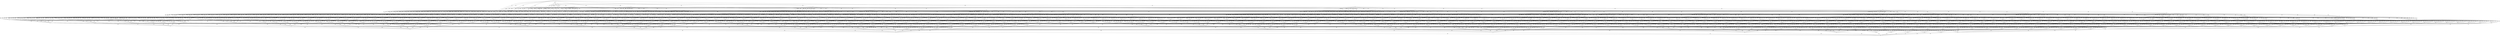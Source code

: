 graph {
    2--1 [label=201];
    2--4 [label=101];
    2--6 [label=105];
    2--10 [label=107];
    2--18 [label=101];
    2--34 [label=107];
    2--66 [label=110];
    2--130 [label=102];
    2--258 [label=104];
    2--514 [label=205];
    1--3 [label=210];
    1--5 [label=205];
    1--9 [label=209];
    1--17 [label=203];
    1--33 [label=209];
    1--65 [label=204];
    1--129 [label=206];
    1--257 [label=204];
    1--513 [label=210];
    3--4 [label=108];
    3--7 [label=104];
    3--11 [label=103];
    3--19 [label=102];
    3--35 [label=103];
    3--67 [label=101];
    3--131 [label=106];
    3--259 [label=105];
    3--515 [label=210];
    4--8 [label=101];
    4--12 [label=108];
    4--20 [label=110];
    4--36 [label=109];
    4--68 [label=110];
    4--132 [label=101];
    4--260 [label=209];
    4--516 [label=110];
    5--6 [label=104];
    5--7 [label=106];
    5--13 [label=108];
    5--21 [label=110];
    5--37 [label=102];
    5--69 [label=105];
    5--133 [label=206];
    5--261 [label=104];
    5--517 [label=109];
    6--8 [label=104];
    6--14 [label=101];
    6--22 [label=101];
    6--38 [label=104];
    6--70 [label=103];
    6--134 [label=109];
    6--262 [label=207];
    6--518 [label=110];
    7--8 [label=102];
    7--15 [label=109];
    7--23 [label=205];
    7--39 [label=209];
    7--71 [label=104];
    7--135 [label=110];
    7--263 [label=103];
    7--519 [label=104];
    8--16 [label=209];
    8--24 [label=108];
    8--40 [label=103];
    8--72 [label=102];
    8--136 [label=107];
    8--264 [label=102];
    8--520 [label=108];
    9--10 [label=101];
    9--11 [label=101];
    9--13 [label=110];
    9--25 [label=201];
    9--41 [label=108];
    9--73 [label=109];
    9--137 [label=103];
    9--265 [label=103];
    9--521 [label=205];
    10--12 [label=105];
    10--14 [label=106];
    10--26 [label=102];
    10--42 [label=109];
    10--74 [label=102];
    10--138 [label=207];
    10--266 [label=109];
    10--522 [label=108];
    11--12 [label=110];
    11--15 [label=108];
    11--27 [label=109];
    11--43 [label=106];
    11--75 [label=204];
    11--139 [label=103];
    11--267 [label=104];
    11--523 [label=101];
    12--16 [label=209];
    12--28 [label=107];
    12--44 [label=110];
    12--76 [label=105];
    12--140 [label=109];
    12--268 [label=101];
    12--524 [label=103];
    13--14 [label=108];
    13--15 [label=101];
    13--29 [label=105];
    13--45 [label=108];
    13--77 [label=103];
    13--141 [label=105];
    13--269 [label=204];
    13--525 [label=206];
    14--16 [label=209];
    14--30 [label=110];
    14--46 [label=108];
    14--78 [label=106];
    14--142 [label=103];
    14--270 [label=110];
    14--526 [label=105];
    15--16 [label=202];
    15--31 [label=102];
    15--47 [label=109];
    15--79 [label=107];
    15--143 [label=110];
    15--271 [label=104];
    15--527 [label=102];
    16--32 [label=209];
    16--48 [label=204];
    16--80 [label=208];
    16--144 [label=210];
    16--272 [label=201];
    16--528 [label=204];
    17--18 [label=109];
    17--19 [label=109];
    17--21 [label=105];
    17--25 [label=203];
    17--49 [label=110];
    17--81 [label=102];
    17--145 [label=106];
    17--273 [label=106];
    17--529 [label=109];
    18--20 [label=104];
    18--22 [label=110];
    18--26 [label=104];
    18--50 [label=103];
    18--82 [label=101];
    18--146 [label=101];
    18--274 [label=103];
    18--530 [label=202];
    19--20 [label=107];
    19--23 [label=205];
    19--27 [label=110];
    19--51 [label=102];
    19--83 [label=104];
    19--147 [label=207];
    19--275 [label=208];
    19--531 [label=104];
    20--24 [label=103];
    20--28 [label=106];
    20--52 [label=202];
    20--84 [label=207];
    20--148 [label=103];
    20--276 [label=103];
    20--532 [label=105];
    21--22 [label=102];
    21--23 [label=206];
    21--29 [label=106];
    21--53 [label=103];
    21--85 [label=102];
    21--149 [label=107];
    21--277 [label=110];
    21--533 [label=108];
    22--24 [label=103];
    22--30 [label=104];
    22--54 [label=108];
    22--86 [label=110];
    22--150 [label=208];
    22--278 [label=105];
    22--534 [label=103];
    23--24 [label=210];
    23--31 [label=210];
    23--55 [label=204];
    23--87 [label=205];
    23--151 [label=209];
    23--279 [label=207];
    23--535 [label=210];
    24--32 [label=104];
    24--56 [label=110];
    24--88 [label=107];
    24--152 [label=106];
    24--280 [label=102];
    24--536 [label=102];
    25--26 [label=206];
    25--27 [label=204];
    25--29 [label=201];
    25--57 [label=309];
    25--89 [label=209];
    25--153 [label=205];
    25--281 [label=210];
    25--537 [label=205];
    26--28 [label=107];
    26--30 [label=110];
    26--58 [label=106];
    26--90 [label=103];
    26--154 [label=102];
    26--282 [label=102];
    26--538 [label=103];
    27--28 [label=108];
    27--31 [label=102];
    27--59 [label=107];
    27--91 [label=105];
    27--155 [label=102];
    27--283 [label=105];
    27--539 [label=107];
    28--32 [label=103];
    28--60 [label=110];
    28--92 [label=101];
    28--156 [label=101];
    28--284 [label=202];
    28--540 [label=106];
    29--30 [label=108];
    29--31 [label=104];
    29--61 [label=103];
    29--93 [label=109];
    29--157 [label=104];
    29--285 [label=104];
    29--541 [label=103];
    30--32 [label=104];
    30--62 [label=206];
    30--94 [label=101];
    30--158 [label=104];
    30--286 [label=106];
    30--542 [label=101];
    31--32 [label=106];
    31--63 [label=109];
    31--95 [label=105];
    31--159 [label=105];
    31--287 [label=201];
    31--543 [label=108];
    32--64 [label=103];
    32--96 [label=104];
    32--160 [label=106];
    32--288 [label=105];
    32--544 [label=106];
    33--34 [label=110];
    33--35 [label=101];
    33--37 [label=107];
    33--41 [label=110];
    33--49 [label=109];
    33--97 [label=102];
    33--161 [label=105];
    33--289 [label=105];
    33--545 [label=109];
    34--36 [label=101];
    34--38 [label=108];
    34--42 [label=106];
    34--50 [label=109];
    34--98 [label=110];
    34--162 [label=202];
    34--290 [label=109];
    34--546 [label=104];
    35--36 [label=103];
    35--39 [label=209];
    35--43 [label=109];
    35--51 [label=104];
    35--99 [label=105];
    35--163 [label=107];
    35--291 [label=103];
    35--547 [label=102];
    36--40 [label=101];
    36--44 [label=108];
    36--52 [label=209];
    36--100 [label=210];
    36--164 [label=105];
    36--292 [label=107];
    36--548 [label=107];
    37--38 [label=109];
    37--39 [label=204];
    37--45 [label=102];
    37--53 [label=105];
    37--101 [label=110];
    37--165 [label=109];
    37--293 [label=107];
    37--549 [label=107];
    38--40 [label=110];
    38--46 [label=101];
    38--54 [label=105];
    38--102 [label=208];
    38--166 [label=105];
    38--294 [label=101];
    38--550 [label=109];
    39--40 [label=210];
    39--47 [label=208];
    39--55 [label=207];
    39--103 [label=203];
    39--167 [label=204];
    39--295 [label=203];
    39--551 [label=208];
    40--48 [label=108];
    40--56 [label=102];
    40--104 [label=107];
    40--168 [label=104];
    40--296 [label=103];
    40--552 [label=204];
    41--42 [label=108];
    41--43 [label=108];
    41--45 [label=110];
    41--57 [label=204];
    41--105 [label=104];
    41--169 [label=103];
    41--297 [label=104];
    41--553 [label=107];
    42--44 [label=103];
    42--46 [label=104];
    42--58 [label=102];
    42--106 [label=106];
    42--170 [label=201];
    42--298 [label=110];
    42--554 [label=110];
    43--44 [label=101];
    43--47 [label=102];
    43--59 [label=103];
    43--107 [label=104];
    43--171 [label=104];
    43--299 [label=205];
    43--555 [label=104];
    44--48 [label=102];
    44--60 [label=103];
    44--108 [label=108];
    44--172 [label=108];
    44--300 [label=102];
    44--556 [label=208];
    45--46 [label=101];
    45--47 [label=103];
    45--61 [label=103];
    45--109 [label=207];
    45--173 [label=108];
    45--301 [label=209];
    45--557 [label=102];
    46--48 [label=102];
    46--62 [label=207];
    46--110 [label=205];
    46--174 [label=107];
    46--302 [label=104];
    46--558 [label=102];
    47--48 [label=101];
    47--63 [label=101];
    47--111 [label=110];
    47--175 [label=208];
    47--303 [label=102];
    47--559 [label=108];
    48--64 [label=103];
    48--112 [label=101];
    48--176 [label=101];
    48--304 [label=102];
    48--560 [label=207];
    49--50 [label=102];
    49--51 [label=109];
    49--53 [label=103];
    49--57 [label=204];
    49--113 [label=106];
    49--177 [label=109];
    49--305 [label=104];
    49--561 [label=108];
    50--52 [label=208];
    50--54 [label=109];
    50--58 [label=108];
    50--114 [label=103];
    50--178 [label=102];
    50--306 [label=202];
    50--562 [label=101];
    51--52 [label=202];
    51--55 [label=103];
    51--59 [label=104];
    51--115 [label=108];
    51--179 [label=107];
    51--307 [label=106];
    51--563 [label=107];
    52--56 [label=204];
    52--60 [label=210];
    52--116 [label=205];
    52--180 [label=207];
    52--308 [label=201];
    52--564 [label=210];
    53--54 [label=109];
    53--55 [label=102];
    53--61 [label=101];
    53--117 [label=106];
    53--181 [label=109];
    53--309 [label=108];
    53--565 [label=205];
    54--56 [label=108];
    54--62 [label=210];
    54--118 [label=209];
    54--182 [label=105];
    54--310 [label=104];
    54--566 [label=104];
    55--56 [label=109];
    55--63 [label=109];
    55--119 [label=106];
    55--183 [label=108];
    55--311 [label=110];
    55--567 [label=102];
    56--64 [label=102];
    56--120 [label=103];
    56--184 [label=101];
    56--312 [label=102];
    56--568 [label=109];
    57--58 [label=203];
    57--59 [label=210];
    57--61 [label=203];
    57--121 [label=203];
    57--185 [label=201];
    57--313 [label=206];
    57--569 [label=207];
    58--60 [label=108];
    58--62 [label=202];
    58--122 [label=108];
    58--186 [label=107];
    58--314 [label=101];
    58--570 [label=106];
    59--60 [label=104];
    59--63 [label=106];
    59--123 [label=101];
    59--187 [label=108];
    59--315 [label=102];
    59--571 [label=206];
    60--64 [label=101];
    60--124 [label=106];
    60--188 [label=109];
    60--316 [label=105];
    60--572 [label=107];
    61--62 [label=210];
    61--63 [label=109];
    61--125 [label=101];
    61--189 [label=105];
    61--317 [label=109];
    61--573 [label=107];
    62--64 [label=207];
    62--126 [label=205];
    62--190 [label=201];
    62--318 [label=204];
    62--574 [label=207];
    63--64 [label=106];
    63--127 [label=208];
    63--191 [label=210];
    63--319 [label=106];
    63--575 [label=103];
    64--128 [label=105];
    64--192 [label=203];
    64--320 [label=108];
    64--576 [label=102];
    65--66 [label=110];
    65--67 [label=101];
    65--69 [label=102];
    65--73 [label=108];
    65--81 [label=105];
    65--97 [label=104];
    65--193 [label=102];
    65--321 [label=105];
    65--577 [label=104];
    66--68 [label=104];
    66--70 [label=104];
    66--74 [label=105];
    66--82 [label=102];
    66--98 [label=101];
    66--194 [label=108];
    66--322 [label=110];
    66--578 [label=201];
    67--68 [label=102];
    67--71 [label=103];
    67--75 [label=207];
    67--83 [label=110];
    67--99 [label=109];
    67--195 [label=108];
    67--323 [label=105];
    67--579 [label=102];
    68--72 [label=110];
    68--76 [label=104];
    68--84 [label=210];
    68--100 [label=201];
    68--196 [label=103];
    68--324 [label=106];
    68--580 [label=106];
    69--70 [label=104];
    69--71 [label=107];
    69--77 [label=101];
    69--85 [label=106];
    69--101 [label=104];
    69--197 [label=203];
    69--325 [label=108];
    69--581 [label=108];
    70--72 [label=103];
    70--78 [label=103];
    70--86 [label=103];
    70--102 [label=206];
    70--198 [label=109];
    70--326 [label=102];
    70--582 [label=108];
    71--72 [label=104];
    71--79 [label=108];
    71--87 [label=109];
    71--103 [label=106];
    71--199 [label=109];
    71--327 [label=207];
    71--583 [label=105];
    72--80 [label=106];
    72--88 [label=104];
    72--104 [label=103];
    72--200 [label=209];
    72--328 [label=103];
    72--584 [label=102];
    73--74 [label=102];
    73--75 [label=207];
    73--77 [label=106];
    73--89 [label=108];
    73--105 [label=102];
    73--201 [label=106];
    73--329 [label=102];
    73--585 [label=107];
    74--76 [label=109];
    74--78 [label=107];
    74--90 [label=101];
    74--106 [label=102];
    74--202 [label=101];
    74--330 [label=209];
    74--586 [label=101];
    75--76 [label=204];
    75--79 [label=203];
    75--91 [label=208];
    75--107 [label=210];
    75--203 [label=302];
    75--331 [label=210];
    75--587 [label=201];
    76--80 [label=104];
    76--92 [label=101];
    76--108 [label=101];
    76--204 [label=106];
    76--332 [label=104];
    76--588 [label=209];
    77--78 [label=107];
    77--79 [label=107];
    77--93 [label=109];
    77--109 [label=202];
    77--205 [label=107];
    77--333 [label=105];
    77--589 [label=103];
    78--80 [label=103];
    78--94 [label=107];
    78--110 [label=207];
    78--206 [label=104];
    78--334 [label=106];
    78--590 [label=106];
    79--80 [label=101];
    79--95 [label=110];
    79--111 [label=110];
    79--207 [label=110];
    79--335 [label=104];
    79--591 [label=106];
    80--96 [label=106];
    80--112 [label=106];
    80--208 [label=104];
    80--336 [label=103];
    80--592 [label=108];
    81--82 [label=107];
    81--83 [label=101];
    81--85 [label=101];
    81--89 [label=105];
    81--113 [label=102];
    81--209 [label=107];
    81--337 [label=209];
    81--593 [label=108];
    82--84 [label=206];
    82--86 [label=109];
    82--90 [label=106];
    82--114 [label=110];
    82--210 [label=106];
    82--338 [label=108];
    82--594 [label=107];
    83--84 [label=209];
    83--87 [label=102];
    83--91 [label=101];
    83--115 [label=102];
    83--211 [label=103];
    83--339 [label=110];
    83--595 [label=106];
    84--88 [label=208];
    84--92 [label=201];
    84--116 [label=207];
    84--212 [label=207];
    84--340 [label=202];
    84--596 [label=203];
    85--86 [label=107];
    85--87 [label=101];
    85--93 [label=107];
    85--117 [label=110];
    85--213 [label=105];
    85--341 [label=102];
    85--597 [label=205];
    86--88 [label=109];
    86--94 [label=104];
    86--118 [label=206];
    86--214 [label=103];
    86--342 [label=109];
    86--598 [label=107];
    87--88 [label=101];
    87--95 [label=107];
    87--119 [label=105];
    87--215 [label=107];
    87--343 [label=108];
    87--599 [label=102];
    88--96 [label=107];
    88--120 [label=105];
    88--216 [label=108];
    88--344 [label=104];
    88--600 [label=109];
    89--90 [label=108];
    89--91 [label=108];
    89--93 [label=110];
    89--121 [label=108];
    89--217 [label=109];
    89--345 [label=106];
    89--601 [label=103];
    90--92 [label=110];
    90--94 [label=104];
    90--122 [label=101];
    90--218 [label=202];
    90--346 [label=101];
    90--602 [label=108];
    91--92 [label=107];
    91--95 [label=102];
    91--123 [label=106];
    91--219 [label=110];
    91--347 [label=105];
    91--603 [label=103];
    92--96 [label=109];
    92--124 [label=109];
    92--220 [label=101];
    92--348 [label=105];
    92--604 [label=103];
    93--94 [label=105];
    93--95 [label=102];
    93--125 [label=106];
    93--221 [label=208];
    93--349 [label=110];
    93--605 [label=106];
    94--96 [label=101];
    94--126 [label=105];
    94--222 [label=104];
    94--350 [label=210];
    94--606 [label=103];
    95--96 [label=107];
    95--127 [label=208];
    95--223 [label=103];
    95--351 [label=102];
    95--607 [label=109];
    96--128 [label=110];
    96--224 [label=106];
    96--352 [label=109];
    96--608 [label=202];
    97--98 [label=104];
    97--99 [label=107];
    97--101 [label=106];
    97--105 [label=104];
    97--113 [label=107];
    97--225 [label=104];
    97--353 [label=208];
    97--609 [label=107];
    98--100 [label=202];
    98--102 [label=205];
    98--106 [label=102];
    98--114 [label=108];
    98--226 [label=103];
    98--354 [label=106];
    98--610 [label=107];
    99--100 [label=208];
    99--103 [label=108];
    99--107 [label=106];
    99--115 [label=106];
    99--227 [label=104];
    99--355 [label=106];
    99--611 [label=108];
    100--104 [label=203];
    100--108 [label=206];
    100--116 [label=205];
    100--228 [label=203];
    100--356 [label=206];
    100--612 [label=208];
    101--102 [label=210];
    101--103 [label=105];
    101--109 [label=209];
    101--117 [label=107];
    101--229 [label=110];
    101--357 [label=110];
    101--613 [label=109];
    102--104 [label=206];
    102--110 [label=301];
    102--118 [label=305];
    102--230 [label=208];
    102--358 [label=209];
    102--614 [label=203];
    103--104 [label=105];
    103--111 [label=108];
    103--119 [label=106];
    103--231 [label=109];
    103--359 [label=102];
    103--615 [label=109];
    104--112 [label=110];
    104--120 [label=107];
    104--232 [label=101];
    104--360 [label=105];
    104--616 [label=108];
    105--106 [label=103];
    105--107 [label=108];
    105--109 [label=202];
    105--121 [label=101];
    105--233 [label=104];
    105--361 [label=102];
    105--617 [label=203];
    106--108 [label=110];
    106--110 [label=207];
    106--122 [label=110];
    106--234 [label=107];
    106--362 [label=102];
    106--618 [label=105];
    107--108 [label=106];
    107--111 [label=101];
    107--123 [label=109];
    107--235 [label=102];
    107--363 [label=105];
    107--619 [label=110];
    108--112 [label=110];
    108--124 [label=106];
    108--236 [label=110];
    108--364 [label=103];
    108--620 [label=101];
    109--110 [label=302];
    109--111 [label=208];
    109--125 [label=205];
    109--237 [label=210];
    109--365 [label=203];
    109--621 [label=201];
    110--112 [label=204];
    110--126 [label=206];
    110--238 [label=205];
    110--366 [label=203];
    110--622 [label=201];
    111--112 [label=102];
    111--127 [label=207];
    111--239 [label=109];
    111--367 [label=102];
    111--623 [label=201];
    112--128 [label=107];
    112--240 [label=109];
    112--368 [label=203];
    112--624 [label=108];
    113--114 [label=110];
    113--115 [label=102];
    113--117 [label=104];
    113--121 [label=104];
    113--241 [label=204];
    113--369 [label=101];
    113--625 [label=101];
    114--116 [label=109];
    114--118 [label=208];
    114--122 [label=105];
    114--242 [label=109];
    114--370 [label=101];
    114--626 [label=108];
    115--116 [label=106];
    115--119 [label=103];
    115--123 [label=102];
    115--243 [label=206];
    115--371 [label=109];
    115--627 [label=202];
    116--120 [label=101];
    116--124 [label=102];
    116--244 [label=104];
    116--372 [label=108];
    116--628 [label=110];
    117--118 [label=209];
    117--119 [label=103];
    117--125 [label=109];
    117--245 [label=101];
    117--373 [label=105];
    117--629 [label=101];
    118--120 [label=205];
    118--126 [label=202];
    118--246 [label=203];
    118--374 [label=209];
    118--630 [label=208];
    119--120 [label=102];
    119--127 [label=206];
    119--247 [label=105];
    119--375 [label=210];
    119--631 [label=107];
    120--128 [label=108];
    120--248 [label=104];
    120--376 [label=105];
    120--632 [label=108];
    121--122 [label=102];
    121--123 [label=105];
    121--125 [label=104];
    121--249 [label=102];
    121--377 [label=108];
    121--633 [label=110];
    122--124 [label=102];
    122--126 [label=106];
    122--250 [label=106];
    122--378 [label=110];
    122--634 [label=207];
    123--124 [label=109];
    123--127 [label=207];
    123--251 [label=105];
    123--379 [label=105];
    123--635 [label=110];
    124--128 [label=109];
    124--252 [label=105];
    124--380 [label=209];
    124--636 [label=102];
    125--126 [label=101];
    125--127 [label=201];
    125--253 [label=103];
    125--381 [label=106];
    125--637 [label=109];
    126--128 [label=107];
    126--254 [label=106];
    126--382 [label=102];
    126--638 [label=102];
    127--128 [label=201];
    127--255 [label=205];
    127--383 [label=204];
    127--639 [label=207];
    128--256 [label=202];
    128--384 [label=102];
    128--640 [label=109];
    129--130 [label=105];
    129--131 [label=103];
    129--133 [label=206];
    129--137 [label=106];
    129--145 [label=110];
    129--161 [label=103];
    129--193 [label=105];
    129--385 [label=104];
    129--641 [label=105];
    130--132 [label=104];
    130--134 [label=108];
    130--138 [label=202];
    130--146 [label=103];
    130--162 [label=206];
    130--194 [label=109];
    130--386 [label=106];
    130--642 [label=101];
    131--132 [label=103];
    131--135 [label=107];
    131--139 [label=106];
    131--147 [label=210];
    131--163 [label=103];
    131--195 [label=109];
    131--387 [label=106];
    131--643 [label=110];
    132--136 [label=103];
    132--140 [label=102];
    132--148 [label=104];
    132--164 [label=103];
    132--196 [label=104];
    132--388 [label=105];
    132--644 [label=210];
    133--134 [label=209];
    133--135 [label=204];
    133--141 [label=202];
    133--149 [label=210];
    133--165 [label=210];
    133--197 [label=307];
    133--389 [label=204];
    133--645 [label=208];
    134--136 [label=101];
    134--142 [label=107];
    134--150 [label=204];
    134--166 [label=107];
    134--198 [label=105];
    134--390 [label=105];
    134--646 [label=101];
    135--136 [label=110];
    135--143 [label=106];
    135--151 [label=103];
    135--167 [label=107];
    135--199 [label=103];
    135--391 [label=102];
    135--647 [label=102];
    136--144 [label=102];
    136--152 [label=109];
    136--168 [label=107];
    136--200 [label=209];
    136--392 [label=107];
    136--648 [label=110];
    137--138 [label=204];
    137--139 [label=106];
    137--141 [label=107];
    137--153 [label=104];
    137--169 [label=104];
    137--201 [label=102];
    137--393 [label=105];
    137--649 [label=109];
    138--140 [label=207];
    138--142 [label=202];
    138--154 [label=201];
    138--170 [label=309];
    138--202 [label=205];
    138--394 [label=202];
    138--650 [label=206];
    139--140 [label=110];
    139--143 [label=101];
    139--155 [label=106];
    139--171 [label=101];
    139--203 [label=209];
    139--395 [label=103];
    139--651 [label=104];
    140--144 [label=109];
    140--156 [label=105];
    140--172 [label=102];
    140--204 [label=105];
    140--396 [label=101];
    140--652 [label=108];
    141--142 [label=108];
    141--143 [label=101];
    141--157 [label=101];
    141--173 [label=108];
    141--205 [label=101];
    141--397 [label=207];
    141--653 [label=105];
    142--144 [label=101];
    142--158 [label=110];
    142--174 [label=105];
    142--206 [label=104];
    142--398 [label=102];
    142--654 [label=102];
    143--144 [label=106];
    143--159 [label=102];
    143--175 [label=201];
    143--207 [label=108];
    143--399 [label=104];
    143--655 [label=103];
    144--160 [label=108];
    144--176 [label=102];
    144--208 [label=101];
    144--400 [label=102];
    144--656 [label=103];
    145--146 [label=106];
    145--147 [label=201];
    145--149 [label=108];
    145--153 [label=110];
    145--177 [label=103];
    145--209 [label=110];
    145--401 [label=103];
    145--657 [label=206];
    146--148 [label=102];
    146--150 [label=203];
    146--154 [label=110];
    146--178 [label=110];
    146--210 [label=103];
    146--402 [label=109];
    146--658 [label=107];
    147--148 [label=202];
    147--151 [label=207];
    147--155 [label=207];
    147--179 [label=205];
    147--211 [label=208];
    147--403 [label=309];
    147--659 [label=204];
    148--152 [label=102];
    148--156 [label=108];
    148--180 [label=110];
    148--212 [label=104];
    148--404 [label=104];
    148--660 [label=104];
    149--150 [label=206];
    149--151 [label=106];
    149--157 [label=105];
    149--181 [label=101];
    149--213 [label=101];
    149--405 [label=105];
    149--661 [label=105];
    150--152 [label=206];
    150--158 [label=207];
    150--182 [label=205];
    150--214 [label=202];
    150--406 [label=209];
    150--662 [label=207];
    151--152 [label=107];
    151--159 [label=110];
    151--183 [label=102];
    151--215 [label=101];
    151--407 [label=102];
    151--663 [label=102];
    152--160 [label=107];
    152--184 [label=108];
    152--216 [label=105];
    152--408 [label=109];
    152--664 [label=103];
    153--154 [label=109];
    153--155 [label=108];
    153--157 [label=104];
    153--185 [label=103];
    153--217 [label=103];
    153--409 [label=109];
    153--665 [label=104];
    154--156 [label=108];
    154--158 [label=108];
    154--186 [label=109];
    154--218 [label=203];
    154--410 [label=203];
    154--666 [label=106];
    155--156 [label=104];
    155--159 [label=101];
    155--187 [label=103];
    155--219 [label=106];
    155--411 [label=108];
    155--667 [label=103];
    156--160 [label=109];
    156--188 [label=103];
    156--220 [label=101];
    156--412 [label=110];
    156--668 [label=202];
    157--158 [label=104];
    157--159 [label=107];
    157--189 [label=104];
    157--221 [label=201];
    157--413 [label=105];
    157--669 [label=101];
    158--160 [label=105];
    158--190 [label=105];
    158--222 [label=106];
    158--414 [label=110];
    158--670 [label=103];
    159--160 [label=108];
    159--191 [label=205];
    159--223 [label=108];
    159--415 [label=105];
    159--671 [label=208];
    160--192 [label=203];
    160--224 [label=104];
    160--416 [label=103];
    160--672 [label=109];
    161--162 [label=203];
    161--163 [label=103];
    161--165 [label=107];
    161--169 [label=107];
    161--177 [label=108];
    161--225 [label=107];
    161--417 [label=210];
    161--673 [label=110];
    162--164 [label=206];
    162--166 [label=208];
    162--170 [label=310];
    162--178 [label=209];
    162--226 [label=201];
    162--418 [label=202];
    162--674 [label=301];
    163--164 [label=102];
    163--167 [label=105];
    163--171 [label=102];
    163--179 [label=102];
    163--227 [label=104];
    163--419 [label=109];
    163--675 [label=203];
    164--168 [label=109];
    164--172 [label=102];
    164--180 [label=104];
    164--228 [label=103];
    164--420 [label=107];
    164--676 [label=105];
    165--166 [label=103];
    165--167 [label=101];
    165--173 [label=110];
    165--181 [label=102];
    165--229 [label=102];
    165--421 [label=105];
    165--677 [label=109];
    166--168 [label=102];
    166--174 [label=101];
    166--182 [label=103];
    166--230 [label=105];
    166--422 [label=110];
    166--678 [label=107];
    167--168 [label=109];
    167--175 [label=204];
    167--183 [label=106];
    167--231 [label=105];
    167--423 [label=109];
    167--679 [label=102];
    168--176 [label=110];
    168--184 [label=101];
    168--232 [label=108];
    168--424 [label=201];
    168--680 [label=109];
    169--170 [label=206];
    169--171 [label=105];
    169--173 [label=106];
    169--185 [label=104];
    169--233 [label=109];
    169--425 [label=105];
    169--681 [label=105];
    170--172 [label=201];
    170--174 [label=205];
    170--186 [label=209];
    170--234 [label=203];
    170--426 [label=201];
    170--682 [label=209];
    171--172 [label=102];
    171--175 [label=201];
    171--187 [label=106];
    171--235 [label=101];
    171--427 [label=104];
    171--683 [label=105];
    172--176 [label=106];
    172--188 [label=103];
    172--236 [label=110];
    172--428 [label=110];
    172--684 [label=107];
    173--174 [label=107];
    173--175 [label=203];
    173--189 [label=109];
    173--237 [label=101];
    173--429 [label=108];
    173--685 [label=109];
    174--176 [label=110];
    174--190 [label=102];
    174--238 [label=106];
    174--430 [label=110];
    174--686 [label=109];
    175--176 [label=203];
    175--191 [label=306];
    175--239 [label=204];
    175--431 [label=208];
    175--687 [label=205];
    176--192 [label=204];
    176--240 [label=107];
    176--432 [label=105];
    176--688 [label=106];
    177--178 [label=108];
    177--179 [label=106];
    177--181 [label=105];
    177--185 [label=102];
    177--241 [label=205];
    177--433 [label=105];
    177--689 [label=109];
    178--180 [label=102];
    178--182 [label=103];
    178--186 [label=102];
    178--242 [label=107];
    178--434 [label=104];
    178--690 [label=110];
    179--180 [label=105];
    179--183 [label=106];
    179--187 [label=104];
    179--243 [label=207];
    179--435 [label=109];
    179--691 [label=104];
    180--184 [label=103];
    180--188 [label=103];
    180--244 [label=106];
    180--436 [label=105];
    180--692 [label=110];
    181--182 [label=110];
    181--183 [label=108];
    181--189 [label=105];
    181--245 [label=110];
    181--437 [label=208];
    181--693 [label=108];
    182--184 [label=102];
    182--190 [label=104];
    182--246 [label=109];
    182--438 [label=102];
    182--694 [label=107];
    183--184 [label=103];
    183--191 [label=202];
    183--247 [label=102];
    183--439 [label=101];
    183--695 [label=102];
    184--192 [label=201];
    184--248 [label=105];
    184--440 [label=105];
    184--696 [label=207];
    185--186 [label=103];
    185--187 [label=110];
    185--189 [label=103];
    185--249 [label=104];
    185--441 [label=105];
    185--697 [label=106];
    186--188 [label=105];
    186--190 [label=106];
    186--250 [label=103];
    186--442 [label=106];
    186--698 [label=103];
    187--188 [label=105];
    187--191 [label=207];
    187--251 [label=108];
    187--443 [label=110];
    187--699 [label=106];
    188--192 [label=205];
    188--252 [label=106];
    188--444 [label=209];
    188--700 [label=104];
    189--190 [label=109];
    189--191 [label=205];
    189--253 [label=106];
    189--445 [label=105];
    189--701 [label=107];
    190--192 [label=204];
    190--254 [label=101];
    190--446 [label=104];
    190--702 [label=204];
    191--192 [label=305];
    191--255 [label=209];
    191--447 [label=210];
    191--703 [label=205];
    192--256 [label=307];
    192--448 [label=207];
    192--704 [label=208];
    193--194 [label=101];
    193--195 [label=108];
    193--197 [label=207];
    193--201 [label=108];
    193--209 [label=104];
    193--225 [label=102];
    193--449 [label=109];
    193--705 [label=109];
    194--196 [label=110];
    194--198 [label=104];
    194--202 [label=101];
    194--210 [label=103];
    194--226 [label=101];
    194--450 [label=209];
    194--706 [label=108];
    195--196 [label=109];
    195--199 [label=104];
    195--203 [label=202];
    195--211 [label=107];
    195--227 [label=102];
    195--451 [label=101];
    195--707 [label=103];
    196--200 [label=207];
    196--204 [label=105];
    196--212 [label=102];
    196--228 [label=103];
    196--452 [label=108];
    196--708 [label=109];
    197--198 [label=210];
    197--199 [label=208];
    197--205 [label=203];
    197--213 [label=210];
    197--229 [label=206];
    197--453 [label=210];
    197--709 [label=204];
    198--200 [label=208];
    198--206 [label=110];
    198--214 [label=108];
    198--230 [label=109];
    198--454 [label=108];
    198--710 [label=106];
    199--200 [label=206];
    199--207 [label=106];
    199--215 [label=109];
    199--231 [label=101];
    199--455 [label=106];
    199--711 [label=108];
    200--208 [label=202];
    200--216 [label=202];
    200--232 [label=209];
    200--456 [label=209];
    200--712 [label=204];
    201--202 [label=106];
    201--203 [label=207];
    201--205 [label=103];
    201--217 [label=110];
    201--233 [label=101];
    201--457 [label=105];
    201--713 [label=102];
    202--204 [label=102];
    202--206 [label=109];
    202--218 [label=201];
    202--234 [label=110];
    202--458 [label=109];
    202--714 [label=101];
    203--204 [label=203];
    203--207 [label=204];
    203--219 [label=207];
    203--235 [label=201];
    203--459 [label=310];
    203--715 [label=309];
    204--208 [label=108];
    204--220 [label=105];
    204--236 [label=103];
    204--460 [label=104];
    204--716 [label=103];
    205--206 [label=104];
    205--207 [label=108];
    205--221 [label=210];
    205--237 [label=103];
    205--461 [label=108];
    205--717 [label=106];
    206--208 [label=105];
    206--222 [label=102];
    206--238 [label=110];
    206--462 [label=106];
    206--718 [label=203];
    207--208 [label=105];
    207--223 [label=108];
    207--239 [label=105];
    207--463 [label=108];
    207--719 [label=108];
    208--224 [label=106];
    208--240 [label=109];
    208--464 [label=110];
    208--720 [label=103];
    209--210 [label=107];
    209--211 [label=103];
    209--213 [label=108];
    209--217 [label=106];
    209--241 [label=201];
    209--465 [label=104];
    209--721 [label=104];
    210--212 [label=110];
    210--214 [label=104];
    210--218 [label=209];
    210--242 [label=109];
    210--466 [label=108];
    210--722 [label=110];
    211--212 [label=105];
    211--215 [label=105];
    211--219 [label=110];
    211--243 [label=210];
    211--467 [label=109];
    211--723 [label=106];
    212--216 [label=103];
    212--220 [label=105];
    212--244 [label=107];
    212--468 [label=106];
    212--724 [label=105];
    213--214 [label=101];
    213--215 [label=101];
    213--221 [label=210];
    213--245 [label=101];
    213--469 [label=101];
    213--725 [label=101];
    214--216 [label=104];
    214--222 [label=107];
    214--246 [label=106];
    214--470 [label=105];
    214--726 [label=101];
    215--216 [label=109];
    215--223 [label=109];
    215--247 [label=101];
    215--471 [label=105];
    215--727 [label=208];
    216--224 [label=108];
    216--248 [label=102];
    216--472 [label=208];
    216--728 [label=104];
    217--218 [label=203];
    217--219 [label=101];
    217--221 [label=202];
    217--249 [label=109];
    217--473 [label=107];
    217--729 [label=108];
    218--220 [label=204];
    218--222 [label=207];
    218--250 [label=208];
    218--474 [label=204];
    218--730 [label=202];
    219--220 [label=103];
    219--223 [label=105];
    219--251 [label=106];
    219--475 [label=102];
    219--731 [label=103];
    220--224 [label=107];
    220--252 [label=106];
    220--476 [label=109];
    220--732 [label=105];
    221--222 [label=202];
    221--223 [label=210];
    221--253 [label=205];
    221--477 [label=207];
    221--733 [label=209];
    222--224 [label=110];
    222--254 [label=107];
    222--478 [label=106];
    222--734 [label=103];
    223--224 [label=101];
    223--255 [label=104];
    223--479 [label=101];
    223--735 [label=107];
    224--256 [label=205];
    224--480 [label=208];
    224--736 [label=107];
    225--226 [label=104];
    225--227 [label=106];
    225--229 [label=110];
    225--233 [label=101];
    225--241 [label=203];
    225--481 [label=106];
    225--737 [label=101];
    226--228 [label=109];
    226--230 [label=110];
    226--234 [label=103];
    226--242 [label=103];
    226--482 [label=102];
    226--738 [label=110];
    227--228 [label=102];
    227--231 [label=105];
    227--235 [label=103];
    227--243 [label=210];
    227--483 [label=110];
    227--739 [label=106];
    228--232 [label=102];
    228--236 [label=109];
    228--244 [label=109];
    228--484 [label=106];
    228--740 [label=110];
    229--230 [label=103];
    229--231 [label=106];
    229--237 [label=109];
    229--245 [label=110];
    229--485 [label=101];
    229--741 [label=207];
    230--232 [label=106];
    230--238 [label=101];
    230--246 [label=109];
    230--486 [label=103];
    230--742 [label=107];
    231--232 [label=101];
    231--239 [label=105];
    231--247 [label=110];
    231--487 [label=205];
    231--743 [label=110];
    232--240 [label=109];
    232--248 [label=102];
    232--488 [label=108];
    232--744 [label=103];
    233--234 [label=110];
    233--235 [label=104];
    233--237 [label=107];
    233--249 [label=110];
    233--489 [label=107];
    233--745 [label=210];
    234--236 [label=110];
    234--238 [label=104];
    234--250 [label=110];
    234--490 [label=105];
    234--746 [label=109];
    235--236 [label=107];
    235--239 [label=103];
    235--251 [label=105];
    235--491 [label=102];
    235--747 [label=102];
    236--240 [label=107];
    236--252 [label=102];
    236--492 [label=108];
    236--748 [label=210];
    237--238 [label=101];
    237--239 [label=106];
    237--253 [label=102];
    237--493 [label=103];
    237--749 [label=106];
    238--240 [label=109];
    238--254 [label=109];
    238--494 [label=207];
    238--750 [label=101];
    239--240 [label=101];
    239--255 [label=101];
    239--495 [label=105];
    239--751 [label=103];
    240--256 [label=202];
    240--496 [label=106];
    240--752 [label=110];
    241--242 [label=203];
    241--243 [label=306];
    241--245 [label=208];
    241--249 [label=206];
    241--497 [label=205];
    241--753 [label=207];
    242--244 [label=110];
    242--246 [label=108];
    242--250 [label=108];
    242--498 [label=110];
    242--754 [label=107];
    243--244 [label=201];
    243--247 [label=205];
    243--251 [label=209];
    243--499 [label=203];
    243--755 [label=202];
    244--248 [label=103];
    244--252 [label=105];
    244--500 [label=206];
    244--756 [label=102];
    245--246 [label=109];
    245--247 [label=109];
    245--253 [label=110];
    245--501 [label=205];
    245--757 [label=109];
    246--248 [label=104];
    246--254 [label=101];
    246--502 [label=106];
    246--758 [label=107];
    247--248 [label=105];
    247--255 [label=110];
    247--503 [label=109];
    247--759 [label=107];
    248--256 [label=208];
    248--504 [label=104];
    248--760 [label=202];
    249--250 [label=110];
    249--251 [label=107];
    249--253 [label=102];
    249--505 [label=202];
    249--761 [label=210];
    250--252 [label=108];
    250--254 [label=106];
    250--506 [label=109];
    250--762 [label=105];
    251--252 [label=105];
    251--255 [label=104];
    251--507 [label=105];
    251--763 [label=106];
    252--256 [label=204];
    252--508 [label=101];
    252--764 [label=107];
    253--254 [label=101];
    253--255 [label=106];
    253--509 [label=109];
    253--765 [label=102];
    254--256 [label=210];
    254--510 [label=109];
    254--766 [label=108];
    255--256 [label=209];
    255--511 [label=101];
    255--767 [label=105];
    256--512 [label=202];
    256--768 [label=209];
    257--258 [label=105];
    257--259 [label=107];
    257--261 [label=110];
    257--265 [label=106];
    257--273 [label=109];
    257--289 [label=103];
    257--321 [label=105];
    257--385 [label=107];
    257--769 [label=104];
    258--260 [label=202];
    258--262 [label=210];
    258--266 [label=103];
    258--274 [label=106];
    258--290 [label=109];
    258--322 [label=106];
    258--386 [label=102];
    258--770 [label=108];
    259--260 [label=207];
    259--263 [label=103];
    259--267 [label=101];
    259--275 [label=203];
    259--291 [label=104];
    259--323 [label=101];
    259--387 [label=101];
    259--771 [label=106];
    260--264 [label=206];
    260--268 [label=208];
    260--276 [label=203];
    260--292 [label=204];
    260--324 [label=206];
    260--388 [label=201];
    260--772 [label=208];
    261--262 [label=202];
    261--263 [label=107];
    261--269 [label=209];
    261--277 [label=108];
    261--293 [label=110];
    261--325 [label=101];
    261--389 [label=103];
    261--773 [label=104];
    262--264 [label=206];
    262--270 [label=208];
    262--278 [label=202];
    262--294 [label=203];
    262--326 [label=202];
    262--390 [label=202];
    262--774 [label=203];
    263--264 [label=107];
    263--271 [label=107];
    263--279 [label=101];
    263--295 [label=102];
    263--327 [label=210];
    263--391 [label=109];
    263--775 [label=205];
    264--272 [label=109];
    264--280 [label=101];
    264--296 [label=107];
    264--328 [label=105];
    264--392 [label=105];
    264--776 [label=107];
    265--266 [label=101];
    265--267 [label=102];
    265--269 [label=205];
    265--281 [label=109];
    265--297 [label=108];
    265--329 [label=103];
    265--393 [label=103];
    265--777 [label=103];
    266--268 [label=107];
    266--270 [label=108];
    266--282 [label=110];
    266--298 [label=102];
    266--330 [label=207];
    266--394 [label=104];
    266--778 [label=103];
    267--268 [label=109];
    267--271 [label=104];
    267--283 [label=103];
    267--299 [label=205];
    267--331 [label=107];
    267--395 [label=106];
    267--779 [label=108];
    268--272 [label=107];
    268--284 [label=208];
    268--300 [label=102];
    268--332 [label=110];
    268--396 [label=108];
    268--780 [label=110];
    269--270 [label=201];
    269--271 [label=209];
    269--285 [label=209];
    269--301 [label=310];
    269--333 [label=205];
    269--397 [label=307];
    269--781 [label=206];
    270--272 [label=106];
    270--286 [label=109];
    270--302 [label=105];
    270--334 [label=107];
    270--398 [label=109];
    270--782 [label=105];
    271--272 [label=110];
    271--287 [label=203];
    271--303 [label=106];
    271--335 [label=110];
    271--399 [label=103];
    271--783 [label=106];
    272--288 [label=102];
    272--304 [label=110];
    272--336 [label=104];
    272--400 [label=108];
    272--784 [label=110];
    273--274 [label=109];
    273--275 [label=203];
    273--277 [label=102];
    273--281 [label=107];
    273--305 [label=104];
    273--337 [label=203];
    273--401 [label=109];
    273--785 [label=107];
    274--276 [label=101];
    274--278 [label=107];
    274--282 [label=101];
    274--306 [label=203];
    274--338 [label=104];
    274--402 [label=110];
    274--786 [label=105];
    275--276 [label=204];
    275--279 [label=209];
    275--283 [label=210];
    275--307 [label=206];
    275--339 [label=205];
    275--403 [label=307];
    275--787 [label=209];
    276--280 [label=107];
    276--284 [label=204];
    276--308 [label=106];
    276--340 [label=106];
    276--404 [label=104];
    276--788 [label=108];
    277--278 [label=108];
    277--279 [label=105];
    277--285 [label=108];
    277--309 [label=105];
    277--341 [label=108];
    277--405 [label=102];
    277--789 [label=210];
    278--280 [label=109];
    278--286 [label=101];
    278--310 [label=103];
    278--342 [label=102];
    278--406 [label=109];
    278--790 [label=103];
    279--280 [label=105];
    279--287 [label=205];
    279--311 [label=101];
    279--343 [label=104];
    279--407 [label=108];
    279--791 [label=106];
    280--288 [label=105];
    280--312 [label=106];
    280--344 [label=105];
    280--408 [label=105];
    280--792 [label=207];
    281--282 [label=110];
    281--283 [label=109];
    281--285 [label=108];
    281--313 [label=103];
    281--345 [label=110];
    281--409 [label=101];
    281--793 [label=110];
    282--284 [label=201];
    282--286 [label=105];
    282--314 [label=107];
    282--346 [label=102];
    282--410 [label=205];
    282--794 [label=108];
    283--284 [label=203];
    283--287 [label=210];
    283--315 [label=106];
    283--347 [label=107];
    283--411 [label=104];
    283--795 [label=104];
    284--288 [label=203];
    284--316 [label=202];
    284--348 [label=207];
    284--412 [label=208];
    284--796 [label=205];
    285--286 [label=108];
    285--287 [label=209];
    285--317 [label=110];
    285--349 [label=102];
    285--413 [label=103];
    285--797 [label=106];
    286--288 [label=108];
    286--318 [label=109];
    286--350 [label=206];
    286--414 [label=108];
    286--798 [label=202];
    287--288 [label=201];
    287--319 [label=205];
    287--351 [label=209];
    287--415 [label=210];
    287--799 [label=208];
    288--320 [label=108];
    288--352 [label=104];
    288--416 [label=101];
    288--800 [label=101];
    289--290 [label=110];
    289--291 [label=104];
    289--293 [label=108];
    289--297 [label=102];
    289--305 [label=106];
    289--353 [label=209];
    289--417 [label=204];
    289--801 [label=204];
    290--292 [label=101];
    290--294 [label=109];
    290--298 [label=106];
    290--306 [label=202];
    290--354 [label=104];
    290--418 [label=108];
    290--802 [label=107];
    291--292 [label=101];
    291--295 [label=101];
    291--299 [label=207];
    291--307 [label=101];
    291--355 [label=102];
    291--419 [label=110];
    291--803 [label=107];
    292--296 [label=110];
    292--300 [label=107];
    292--308 [label=104];
    292--356 [label=104];
    292--420 [label=101];
    292--804 [label=101];
    293--294 [label=106];
    293--295 [label=103];
    293--301 [label=208];
    293--309 [label=106];
    293--357 [label=109];
    293--421 [label=106];
    293--805 [label=103];
    294--296 [label=109];
    294--302 [label=104];
    294--310 [label=108];
    294--358 [label=103];
    294--422 [label=101];
    294--806 [label=107];
    295--296 [label=103];
    295--303 [label=106];
    295--311 [label=103];
    295--359 [label=101];
    295--423 [label=107];
    295--807 [label=103];
    296--304 [label=110];
    296--312 [label=107];
    296--360 [label=108];
    296--424 [label=208];
    296--808 [label=101];
    297--298 [label=106];
    297--299 [label=209];
    297--301 [label=210];
    297--313 [label=102];
    297--361 [label=101];
    297--425 [label=106];
    297--809 [label=101];
    298--300 [label=107];
    298--302 [label=102];
    298--314 [label=109];
    298--362 [label=102];
    298--426 [label=108];
    298--810 [label=206];
    299--300 [label=210];
    299--303 [label=207];
    299--315 [label=202];
    299--363 [label=208];
    299--427 [label=210];
    299--811 [label=306];
    300--304 [label=109];
    300--316 [label=104];
    300--364 [label=103];
    300--428 [label=103];
    300--812 [label=108];
    301--302 [label=208];
    301--303 [label=207];
    301--317 [label=202];
    301--365 [label=204];
    301--429 [label=208];
    301--813 [label=202];
    302--304 [label=109];
    302--318 [label=108];
    302--366 [label=107];
    302--430 [label=106];
    302--814 [label=110];
    303--304 [label=108];
    303--319 [label=108];
    303--367 [label=107];
    303--431 [label=109];
    303--815 [label=105];
    304--320 [label=102];
    304--368 [label=201];
    304--432 [label=104];
    304--816 [label=108];
    305--306 [label=201];
    305--307 [label=108];
    305--309 [label=105];
    305--313 [label=101];
    305--369 [label=109];
    305--433 [label=101];
    305--817 [label=202];
    306--308 [label=204];
    306--310 [label=201];
    306--314 [label=205];
    306--370 [label=202];
    306--434 [label=208];
    306--818 [label=202];
    307--308 [label=104];
    307--311 [label=107];
    307--315 [label=105];
    307--371 [label=103];
    307--435 [label=104];
    307--819 [label=103];
    308--312 [label=110];
    308--316 [label=101];
    308--372 [label=103];
    308--436 [label=104];
    308--820 [label=106];
    309--310 [label=107];
    309--311 [label=110];
    309--317 [label=104];
    309--373 [label=103];
    309--437 [label=207];
    309--821 [label=109];
    310--312 [label=109];
    310--318 [label=104];
    310--374 [label=103];
    310--438 [label=105];
    310--822 [label=106];
    311--312 [label=103];
    311--319 [label=102];
    311--375 [label=205];
    311--439 [label=104];
    311--823 [label=104];
    312--320 [label=108];
    312--376 [label=101];
    312--440 [label=101];
    312--824 [label=205];
    313--314 [label=106];
    313--315 [label=105];
    313--317 [label=104];
    313--377 [label=101];
    313--441 [label=108];
    313--825 [label=104];
    314--316 [label=103];
    314--318 [label=104];
    314--378 [label=106];
    314--442 [label=102];
    314--826 [label=106];
    315--316 [label=101];
    315--319 [label=108];
    315--379 [label=104];
    315--443 [label=102];
    315--827 [label=107];
    316--320 [label=105];
    316--380 [label=208];
    316--444 [label=206];
    316--828 [label=109];
    317--318 [label=103];
    317--319 [label=105];
    317--381 [label=110];
    317--445 [label=110];
    317--829 [label=110];
    318--320 [label=107];
    318--382 [label=104];
    318--446 [label=105];
    318--830 [label=109];
    319--320 [label=108];
    319--383 [label=105];
    319--447 [label=101];
    319--831 [label=103];
    320--384 [label=108];
    320--448 [label=105];
    320--832 [label=208];
    321--322 [label=110];
    321--323 [label=103];
    321--325 [label=101];
    321--329 [label=107];
    321--337 [label=210];
    321--353 [label=202];
    321--449 [label=107];
    321--833 [label=108];
    322--324 [label=110];
    322--326 [label=102];
    322--330 [label=202];
    322--338 [label=101];
    322--354 [label=108];
    322--450 [label=203];
    322--834 [label=106];
    323--324 [label=106];
    323--327 [label=205];
    323--331 [label=104];
    323--339 [label=105];
    323--355 [label=108];
    323--451 [label=107];
    323--835 [label=107];
    324--328 [label=102];
    324--332 [label=101];
    324--340 [label=101];
    324--356 [label=103];
    324--452 [label=109];
    324--836 [label=102];
    325--326 [label=109];
    325--327 [label=210];
    325--333 [label=108];
    325--341 [label=101];
    325--357 [label=103];
    325--453 [label=103];
    325--837 [label=109];
    326--328 [label=101];
    326--334 [label=101];
    326--342 [label=107];
    326--358 [label=104];
    326--454 [label=108];
    326--838 [label=108];
    327--328 [label=202];
    327--335 [label=202];
    327--343 [label=207];
    327--359 [label=204];
    327--455 [label=209];
    327--839 [label=310];
    328--336 [label=103];
    328--344 [label=110];
    328--360 [label=105];
    328--456 [label=103];
    328--840 [label=208];
    329--330 [label=205];
    329--331 [label=104];
    329--333 [label=107];
    329--345 [label=107];
    329--361 [label=110];
    329--457 [label=104];
    329--841 [label=105];
    330--332 [label=206];
    330--334 [label=206];
    330--346 [label=202];
    330--362 [label=205];
    330--458 [label=203];
    330--842 [label=302];
    331--332 [label=104];
    331--335 [label=102];
    331--347 [label=104];
    331--363 [label=102];
    331--459 [label=201];
    331--843 [label=108];
    332--336 [label=102];
    332--348 [label=109];
    332--364 [label=107];
    332--460 [label=107];
    332--844 [label=110];
    333--334 [label=101];
    333--335 [label=105];
    333--349 [label=109];
    333--365 [label=106];
    333--461 [label=109];
    333--845 [label=106];
    334--336 [label=110];
    334--350 [label=206];
    334--366 [label=107];
    334--462 [label=108];
    334--846 [label=105];
    335--336 [label=104];
    335--351 [label=104];
    335--367 [label=107];
    335--463 [label=103];
    335--847 [label=107];
    336--352 [label=101];
    336--368 [label=206];
    336--464 [label=109];
    336--848 [label=102];
    337--338 [label=204];
    337--339 [label=201];
    337--341 [label=202];
    337--345 [label=210];
    337--369 [label=206];
    337--465 [label=203];
    337--849 [label=208];
    338--340 [label=107];
    338--342 [label=110];
    338--346 [label=102];
    338--370 [label=106];
    338--466 [label=106];
    338--850 [label=104];
    339--340 [label=110];
    339--343 [label=101];
    339--347 [label=105];
    339--371 [label=110];
    339--467 [label=102];
    339--851 [label=110];
    340--344 [label=104];
    340--348 [label=104];
    340--372 [label=102];
    340--468 [label=104];
    340--852 [label=105];
    341--342 [label=108];
    341--343 [label=110];
    341--349 [label=104];
    341--373 [label=108];
    341--469 [label=106];
    341--853 [label=101];
    342--344 [label=105];
    342--350 [label=206];
    342--374 [label=102];
    342--470 [label=107];
    342--854 [label=109];
    343--344 [label=103];
    343--351 [label=104];
    343--375 [label=205];
    343--471 [label=110];
    343--855 [label=104];
    344--352 [label=109];
    344--376 [label=107];
    344--472 [label=203];
    344--856 [label=102];
    345--346 [label=103];
    345--347 [label=105];
    345--349 [label=110];
    345--377 [label=108];
    345--473 [label=109];
    345--857 [label=205];
    346--348 [label=106];
    346--350 [label=206];
    346--378 [label=109];
    346--474 [label=103];
    346--858 [label=102];
    347--348 [label=106];
    347--351 [label=110];
    347--379 [label=109];
    347--475 [label=105];
    347--859 [label=203];
    348--352 [label=109];
    348--380 [label=202];
    348--476 [label=101];
    348--860 [label=108];
    349--350 [label=206];
    349--351 [label=105];
    349--381 [label=102];
    349--477 [label=102];
    349--861 [label=105];
    350--352 [label=209];
    350--382 [label=201];
    350--478 [label=206];
    350--862 [label=210];
    351--352 [label=109];
    351--383 [label=109];
    351--479 [label=106];
    351--863 [label=109];
    352--384 [label=107];
    352--480 [label=207];
    352--864 [label=108];
    353--354 [label=207];
    353--355 [label=204];
    353--357 [label=205];
    353--361 [label=205];
    353--369 [label=205];
    353--481 [label=204];
    353--865 [label=204];
    354--356 [label=104];
    354--358 [label=101];
    354--362 [label=102];
    354--370 [label=103];
    354--482 [label=109];
    354--866 [label=102];
    355--356 [label=110];
    355--359 [label=107];
    355--363 [label=107];
    355--371 [label=107];
    355--483 [label=108];
    355--867 [label=109];
    356--360 [label=109];
    356--364 [label=109];
    356--372 [label=103];
    356--484 [label=107];
    356--868 [label=208];
    357--358 [label=105];
    357--359 [label=104];
    357--365 [label=101];
    357--373 [label=108];
    357--485 [label=106];
    357--869 [label=103];
    358--360 [label=107];
    358--366 [label=108];
    358--374 [label=110];
    358--486 [label=102];
    358--870 [label=209];
    359--360 [label=109];
    359--367 [label=105];
    359--375 [label=210];
    359--487 [label=203];
    359--871 [label=102];
    360--368 [label=206];
    360--376 [label=110];
    360--488 [label=101];
    360--872 [label=110];
    361--362 [label=110];
    361--363 [label=108];
    361--365 [label=108];
    361--377 [label=103];
    361--489 [label=103];
    361--873 [label=107];
    362--364 [label=103];
    362--366 [label=105];
    362--378 [label=109];
    362--490 [label=107];
    362--874 [label=101];
    363--364 [label=103];
    363--367 [label=108];
    363--379 [label=110];
    363--491 [label=107];
    363--875 [label=101];
    364--368 [label=203];
    364--380 [label=210];
    364--492 [label=106];
    364--876 [label=101];
    365--366 [label=103];
    365--367 [label=106];
    365--381 [label=108];
    365--493 [label=102];
    365--877 [label=106];
    366--368 [label=202];
    366--382 [label=103];
    366--494 [label=205];
    366--878 [label=105];
    367--368 [label=201];
    367--383 [label=106];
    367--495 [label=110];
    367--879 [label=105];
    368--384 [label=202];
    368--496 [label=204];
    368--880 [label=206];
    369--370 [label=104];
    369--371 [label=104];
    369--373 [label=103];
    369--377 [label=105];
    369--497 [label=108];
    369--881 [label=106];
    370--372 [label=108];
    370--374 [label=104];
    370--378 [label=108];
    370--498 [label=109];
    370--882 [label=110];
    371--372 [label=106];
    371--375 [label=208];
    371--379 [label=108];
    371--499 [label=105];
    371--883 [label=102];
    372--376 [label=110];
    372--380 [label=205];
    372--500 [label=206];
    372--884 [label=109];
    373--374 [label=101];
    373--375 [label=206];
    373--381 [label=108];
    373--501 [label=203];
    373--885 [label=110];
    374--376 [label=110];
    374--382 [label=103];
    374--502 [label=110];
    374--886 [label=106];
    375--376 [label=203];
    375--383 [label=202];
    375--503 [label=206];
    375--887 [label=209];
    376--384 [label=107];
    376--504 [label=108];
    376--888 [label=109];
    377--378 [label=110];
    377--379 [label=110];
    377--381 [label=110];
    377--505 [label=205];
    377--889 [label=109];
    378--380 [label=202];
    378--382 [label=107];
    378--506 [label=109];
    378--890 [label=103];
    379--380 [label=208];
    379--383 [label=110];
    379--507 [label=108];
    379--891 [label=101];
    380--384 [label=210];
    380--508 [label=207];
    380--892 [label=203];
    381--382 [label=108];
    381--383 [label=103];
    381--509 [label=101];
    381--893 [label=206];
    382--384 [label=109];
    382--510 [label=104];
    382--894 [label=108];
    383--384 [label=110];
    383--511 [label=101];
    383--895 [label=106];
    384--512 [label=105];
    384--896 [label=102];
    385--386 [label=105];
    385--387 [label=109];
    385--389 [label=103];
    385--393 [label=110];
    385--401 [label=103];
    385--417 [label=206];
    385--449 [label=108];
    385--897 [label=107];
    386--388 [label=106];
    386--390 [label=105];
    386--394 [label=101];
    386--402 [label=102];
    386--418 [label=110];
    386--450 [label=210];
    386--898 [label=110];
    387--388 [label=101];
    387--391 [label=108];
    387--395 [label=106];
    387--403 [label=202];
    387--419 [label=108];
    387--451 [label=103];
    387--899 [label=103];
    388--392 [label=108];
    388--396 [label=110];
    388--404 [label=102];
    388--420 [label=109];
    388--452 [label=110];
    388--900 [label=102];
    389--390 [label=101];
    389--391 [label=102];
    389--397 [label=206];
    389--405 [label=106];
    389--421 [label=102];
    389--453 [label=106];
    389--901 [label=106];
    390--392 [label=109];
    390--398 [label=102];
    390--406 [label=110];
    390--422 [label=103];
    390--454 [label=104];
    390--902 [label=210];
    391--392 [label=103];
    391--399 [label=109];
    391--407 [label=103];
    391--423 [label=105];
    391--455 [label=103];
    391--903 [label=208];
    392--400 [label=108];
    392--408 [label=107];
    392--424 [label=209];
    392--456 [label=106];
    392--904 [label=107];
    393--394 [label=105];
    393--395 [label=101];
    393--397 [label=201];
    393--409 [label=108];
    393--425 [label=104];
    393--457 [label=107];
    393--905 [label=104];
    394--396 [label=102];
    394--398 [label=102];
    394--410 [label=202];
    394--426 [label=103];
    394--458 [label=109];
    394--906 [label=101];
    395--396 [label=102];
    395--399 [label=108];
    395--411 [label=101];
    395--427 [label=106];
    395--459 [label=206];
    395--907 [label=102];
    396--400 [label=101];
    396--412 [label=104];
    396--428 [label=107];
    396--460 [label=103];
    396--908 [label=201];
    397--398 [label=201];
    397--399 [label=203];
    397--413 [label=209];
    397--429 [label=208];
    397--461 [label=206];
    397--909 [label=207];
    398--400 [label=107];
    398--414 [label=102];
    398--430 [label=103];
    398--462 [label=109];
    398--910 [label=104];
    399--400 [label=108];
    399--415 [label=105];
    399--431 [label=109];
    399--463 [label=103];
    399--911 [label=101];
    400--416 [label=102];
    400--432 [label=103];
    400--464 [label=108];
    400--912 [label=206];
    401--402 [label=106];
    401--403 [label=201];
    401--405 [label=105];
    401--409 [label=101];
    401--433 [label=102];
    401--465 [label=109];
    401--913 [label=110];
    402--404 [label=106];
    402--406 [label=103];
    402--410 [label=204];
    402--434 [label=109];
    402--466 [label=104];
    402--914 [label=104];
    403--404 [label=205];
    403--407 [label=204];
    403--411 [label=209];
    403--435 [label=209];
    403--467 [label=208];
    403--915 [label=209];
    404--408 [label=104];
    404--412 [label=105];
    404--436 [label=110];
    404--468 [label=106];
    404--916 [label=102];
    405--406 [label=106];
    405--407 [label=110];
    405--413 [label=106];
    405--437 [label=206];
    405--469 [label=106];
    405--917 [label=107];
    406--408 [label=107];
    406--414 [label=104];
    406--438 [label=107];
    406--470 [label=103];
    406--918 [label=110];
    407--408 [label=101];
    407--415 [label=108];
    407--439 [label=106];
    407--471 [label=108];
    407--919 [label=110];
    408--416 [label=103];
    408--440 [label=106];
    408--472 [label=207];
    408--920 [label=103];
    409--410 [label=201];
    409--411 [label=105];
    409--413 [label=103];
    409--441 [label=103];
    409--473 [label=101];
    409--921 [label=206];
    410--412 [label=207];
    410--414 [label=208];
    410--442 [label=203];
    410--474 [label=201];
    410--922 [label=209];
    411--412 [label=108];
    411--415 [label=102];
    411--443 [label=110];
    411--475 [label=104];
    411--923 [label=109];
    412--416 [label=105];
    412--444 [label=204];
    412--476 [label=109];
    412--924 [label=106];
    413--414 [label=105];
    413--415 [label=107];
    413--445 [label=108];
    413--477 [label=104];
    413--925 [label=108];
    414--416 [label=107];
    414--446 [label=108];
    414--478 [label=104];
    414--926 [label=104];
    415--416 [label=109];
    415--447 [label=101];
    415--479 [label=105];
    415--927 [label=105];
    416--448 [label=106];
    416--480 [label=205];
    416--928 [label=110];
    417--418 [label=206];
    417--419 [label=205];
    417--421 [label=207];
    417--425 [label=210];
    417--433 [label=206];
    417--481 [label=208];
    417--929 [label=206];
    418--420 [label=104];
    418--422 [label=102];
    418--426 [label=110];
    418--434 [label=103];
    418--482 [label=108];
    418--930 [label=107];
    419--420 [label=101];
    419--423 [label=103];
    419--427 [label=101];
    419--435 [label=105];
    419--483 [label=105];
    419--931 [label=105];
    420--424 [label=201];
    420--428 [label=106];
    420--436 [label=105];
    420--484 [label=109];
    420--932 [label=106];
    421--422 [label=107];
    421--423 [label=107];
    421--429 [label=101];
    421--437 [label=204];
    421--485 [label=104];
    421--933 [label=108];
    422--424 [label=208];
    422--430 [label=106];
    422--438 [label=105];
    422--486 [label=104];
    422--934 [label=110];
    423--424 [label=207];
    423--431 [label=110];
    423--439 [label=108];
    423--487 [label=202];
    423--935 [label=110];
    424--432 [label=202];
    424--440 [label=210];
    424--488 [label=202];
    424--936 [label=210];
    425--426 [label=105];
    425--427 [label=104];
    425--429 [label=102];
    425--441 [label=105];
    425--489 [label=103];
    425--937 [label=107];
    426--428 [label=105];
    426--430 [label=108];
    426--442 [label=109];
    426--490 [label=107];
    426--938 [label=110];
    427--428 [label=110];
    427--431 [label=101];
    427--443 [label=104];
    427--491 [label=109];
    427--939 [label=105];
    428--432 [label=104];
    428--444 [label=209];
    428--492 [label=107];
    428--940 [label=101];
    429--430 [label=102];
    429--431 [label=101];
    429--445 [label=107];
    429--493 [label=105];
    429--941 [label=204];
    430--432 [label=109];
    430--446 [label=102];
    430--494 [label=209];
    430--942 [label=103];
    431--432 [label=110];
    431--447 [label=109];
    431--495 [label=103];
    431--943 [label=109];
    432--448 [label=107];
    432--496 [label=106];
    432--944 [label=102];
    433--434 [label=108];
    433--435 [label=105];
    433--437 [label=208];
    433--441 [label=101];
    433--497 [label=106];
    433--945 [label=101];
    434--436 [label=104];
    434--438 [label=108];
    434--442 [label=109];
    434--498 [label=109];
    434--946 [label=107];
    435--436 [label=104];
    435--439 [label=101];
    435--443 [label=107];
    435--499 [label=101];
    435--947 [label=203];
    436--440 [label=101];
    436--444 [label=203];
    436--500 [label=206];
    436--948 [label=105];
    437--438 [label=206];
    437--439 [label=203];
    437--445 [label=204];
    437--501 [label=303];
    437--949 [label=202];
    438--440 [label=106];
    438--446 [label=101];
    438--502 [label=103];
    438--950 [label=104];
    439--440 [label=107];
    439--447 [label=108];
    439--503 [label=108];
    439--951 [label=102];
    440--448 [label=107];
    440--504 [label=110];
    440--952 [label=110];
    441--442 [label=102];
    441--443 [label=109];
    441--445 [label=105];
    441--505 [label=204];
    441--953 [label=105];
    442--444 [label=208];
    442--446 [label=109];
    442--506 [label=110];
    442--954 [label=105];
    443--444 [label=201];
    443--447 [label=104];
    443--507 [label=102];
    443--955 [label=102];
    444--448 [label=205];
    444--508 [label=207];
    444--956 [label=205];
    445--446 [label=104];
    445--447 [label=105];
    445--509 [label=109];
    445--957 [label=105];
    446--448 [label=107];
    446--510 [label=103];
    446--958 [label=203];
    447--448 [label=108];
    447--511 [label=110];
    447--959 [label=103];
    448--512 [label=105];
    448--960 [label=103];
    449--450 [label=207];
    449--451 [label=104];
    449--453 [label=104];
    449--457 [label=103];
    449--465 [label=104];
    449--481 [label=104];
    449--961 [label=201];
    450--452 [label=208];
    450--454 [label=203];
    450--458 [label=201];
    450--466 [label=206];
    450--482 [label=210];
    450--962 [label=203];
    451--452 [label=110];
    451--455 [label=103];
    451--459 [label=203];
    451--467 [label=103];
    451--483 [label=102];
    451--963 [label=110];
    452--456 [label=107];
    452--460 [label=110];
    452--468 [label=107];
    452--484 [label=101];
    452--964 [label=106];
    453--454 [label=101];
    453--455 [label=103];
    453--461 [label=105];
    453--469 [label=110];
    453--485 [label=105];
    453--965 [label=104];
    454--456 [label=105];
    454--462 [label=105];
    454--470 [label=110];
    454--486 [label=106];
    454--966 [label=101];
    455--456 [label=101];
    455--463 [label=106];
    455--471 [label=108];
    455--487 [label=202];
    455--967 [label=101];
    456--464 [label=109];
    456--472 [label=209];
    456--488 [label=104];
    456--968 [label=106];
    457--458 [label=105];
    457--459 [label=210];
    457--461 [label=109];
    457--473 [label=108];
    457--489 [label=109];
    457--969 [label=101];
    458--460 [label=102];
    458--462 [label=107];
    458--474 [label=104];
    458--490 [label=101];
    458--970 [label=106];
    459--460 [label=203];
    459--463 [label=205];
    459--475 [label=208];
    459--491 [label=203];
    459--971 [label=203];
    460--464 [label=107];
    460--476 [label=101];
    460--492 [label=103];
    460--972 [label=102];
    461--462 [label=110];
    461--463 [label=104];
    461--477 [label=103];
    461--493 [label=107];
    461--973 [label=202];
    462--464 [label=110];
    462--478 [label=105];
    462--494 [label=202];
    462--974 [label=105];
    463--464 [label=107];
    463--479 [label=103];
    463--495 [label=104];
    463--975 [label=106];
    464--480 [label=210];
    464--496 [label=108];
    464--976 [label=105];
    465--466 [label=103];
    465--467 [label=107];
    465--469 [label=105];
    465--473 [label=104];
    465--497 [label=105];
    465--977 [label=109];
    466--468 [label=102];
    466--470 [label=105];
    466--474 [label=103];
    466--498 [label=107];
    466--978 [label=209];
    467--468 [label=104];
    467--471 [label=109];
    467--475 [label=102];
    467--499 [label=103];
    467--979 [label=104];
    468--472 [label=204];
    468--476 [label=103];
    468--500 [label=204];
    468--980 [label=204];
    469--470 [label=107];
    469--471 [label=102];
    469--477 [label=108];
    469--501 [label=208];
    469--981 [label=102];
    470--472 [label=203];
    470--478 [label=104];
    470--502 [label=106];
    470--982 [label=209];
    471--472 [label=205];
    471--479 [label=102];
    471--503 [label=105];
    471--983 [label=105];
    472--480 [label=309];
    472--504 [label=202];
    472--984 [label=206];
    473--474 [label=106];
    473--475 [label=107];
    473--477 [label=107];
    473--505 [label=208];
    473--985 [label=102];
    474--476 [label=107];
    474--478 [label=105];
    474--506 [label=104];
    474--986 [label=107];
    475--476 [label=107];
    475--479 [label=101];
    475--507 [label=108];
    475--987 [label=101];
    476--480 [label=207];
    476--508 [label=108];
    476--988 [label=109];
    477--478 [label=106];
    477--479 [label=102];
    477--509 [label=104];
    477--989 [label=104];
    478--480 [label=210];
    478--510 [label=108];
    478--990 [label=101];
    479--480 [label=201];
    479--511 [label=106];
    479--991 [label=107];
    480--512 [label=202];
    480--992 [label=207];
    481--482 [label=107];
    481--483 [label=107];
    481--485 [label=107];
    481--489 [label=104];
    481--497 [label=102];
    481--993 [label=103];
    482--484 [label=101];
    482--486 [label=104];
    482--490 [label=106];
    482--498 [label=102];
    482--994 [label=110];
    483--484 [label=101];
    483--487 [label=210];
    483--491 [label=106];
    483--499 [label=107];
    483--995 [label=105];
    484--488 [label=107];
    484--492 [label=102];
    484--500 [label=203];
    484--996 [label=203];
    485--486 [label=107];
    485--487 [label=207];
    485--493 [label=103];
    485--501 [label=201];
    485--997 [label=107];
    486--488 [label=102];
    486--494 [label=208];
    486--502 [label=110];
    486--998 [label=107];
    487--488 [label=207];
    487--495 [label=206];
    487--503 [label=204];
    487--999 [label=206];
    488--496 [label=105];
    488--504 [label=108];
    488--1000 [label=102];
    489--490 [label=103];
    489--491 [label=106];
    489--493 [label=110];
    489--505 [label=202];
    489--1001 [label=110];
    490--492 [label=107];
    490--494 [label=209];
    490--506 [label=105];
    490--1002 [label=110];
    491--492 [label=107];
    491--495 [label=109];
    491--507 [label=106];
    491--1003 [label=108];
    492--496 [label=105];
    492--508 [label=109];
    492--1004 [label=203];
    493--494 [label=208];
    493--495 [label=106];
    493--509 [label=108];
    493--1005 [label=105];
    494--496 [label=204];
    494--510 [label=209];
    494--1006 [label=207];
    495--496 [label=108];
    495--511 [label=109];
    495--1007 [label=107];
    496--512 [label=110];
    496--1008 [label=106];
    497--498 [label=103];
    497--499 [label=101];
    497--501 [label=206];
    497--505 [label=207];
    497--1009 [label=104];
    498--500 [label=208];
    498--502 [label=101];
    498--506 [label=106];
    498--1010 [label=205];
    499--500 [label=210];
    499--503 [label=107];
    499--507 [label=106];
    499--1011 [label=101];
    500--504 [label=204];
    500--508 [label=207];
    500--1012 [label=208];
    501--502 [label=205];
    501--503 [label=204];
    501--509 [label=205];
    501--1013 [label=210];
    502--504 [label=110];
    502--510 [label=109];
    502--1014 [label=103];
    503--504 [label=103];
    503--511 [label=105];
    503--1015 [label=103];
    504--512 [label=107];
    504--1016 [label=110];
    505--506 [label=206];
    505--507 [label=204];
    505--509 [label=204];
    505--1017 [label=208];
    506--508 [label=107];
    506--510 [label=105];
    506--1018 [label=103];
    507--508 [label=107];
    507--511 [label=104];
    507--1019 [label=108];
    508--512 [label=102];
    508--1020 [label=102];
    509--510 [label=104];
    509--511 [label=107];
    509--1021 [label=105];
    510--512 [label=104];
    510--1022 [label=108];
    511--512 [label=103];
    511--1023 [label=205];
    512--1024 [label=109];
    513--514 [label=204];
    513--515 [label=209];
    513--517 [label=110];
    513--521 [label=205];
    513--529 [label=102];
    513--545 [label=110];
    513--577 [label=107];
    513--641 [label=101];
    513--769 [label=104];
    514--516 [label=210];
    514--518 [label=210];
    514--522 [label=209];
    514--530 [label=303];
    514--546 [label=202];
    514--578 [label=308];
    514--642 [label=203];
    514--770 [label=201];
    515--516 [label=210];
    515--519 [label=209];
    515--523 [label=210];
    515--531 [label=210];
    515--547 [label=202];
    515--579 [label=208];
    515--643 [label=205];
    515--771 [label=204];
    516--520 [label=105];
    516--524 [label=106];
    516--532 [label=105];
    516--548 [label=106];
    516--580 [label=110];
    516--644 [label=207];
    516--772 [label=101];
    517--518 [label=108];
    517--519 [label=110];
    517--525 [label=203];
    517--533 [label=102];
    517--549 [label=107];
    517--581 [label=107];
    517--645 [label=103];
    517--773 [label=107];
    518--520 [label=108];
    518--526 [label=103];
    518--534 [label=105];
    518--550 [label=103];
    518--582 [label=103];
    518--646 [label=109];
    518--774 [label=105];
    519--520 [label=103];
    519--527 [label=110];
    519--535 [label=102];
    519--551 [label=104];
    519--583 [label=101];
    519--647 [label=110];
    519--775 [label=209];
    520--528 [label=102];
    520--536 [label=105];
    520--552 [label=203];
    520--584 [label=110];
    520--648 [label=101];
    520--776 [label=103];
    521--522 [label=210];
    521--523 [label=204];
    521--525 [label=306];
    521--537 [label=205];
    521--553 [label=203];
    521--585 [label=201];
    521--649 [label=203];
    521--777 [label=205];
    522--524 [label=106];
    522--526 [label=110];
    522--538 [label=103];
    522--554 [label=105];
    522--586 [label=104];
    522--650 [label=110];
    522--778 [label=110];
    523--524 [label=105];
    523--527 [label=107];
    523--539 [label=106];
    523--555 [label=108];
    523--587 [label=109];
    523--651 [label=102];
    523--779 [label=109];
    524--528 [label=103];
    524--540 [label=106];
    524--556 [label=207];
    524--588 [label=210];
    524--652 [label=103];
    524--780 [label=106];
    525--526 [label=210];
    525--527 [label=209];
    525--541 [label=210];
    525--557 [label=203];
    525--589 [label=203];
    525--653 [label=207];
    525--781 [label=207];
    526--528 [label=110];
    526--542 [label=107];
    526--558 [label=108];
    526--590 [label=105];
    526--654 [label=104];
    526--782 [label=102];
    527--528 [label=109];
    527--543 [label=106];
    527--559 [label=107];
    527--591 [label=101];
    527--655 [label=106];
    527--783 [label=102];
    528--544 [label=102];
    528--560 [label=201];
    528--592 [label=107];
    528--656 [label=103];
    528--784 [label=107];
    529--530 [label=203];
    529--531 [label=106];
    529--533 [label=107];
    529--537 [label=110];
    529--561 [label=102];
    529--593 [label=105];
    529--657 [label=207];
    529--785 [label=110];
    530--532 [label=210];
    530--534 [label=209];
    530--538 [label=201];
    530--562 [label=208];
    530--594 [label=208];
    530--658 [label=208];
    530--786 [label=203];
    531--532 [label=110];
    531--535 [label=101];
    531--539 [label=108];
    531--563 [label=103];
    531--595 [label=106];
    531--659 [label=104];
    531--787 [label=104];
    532--536 [label=104];
    532--540 [label=105];
    532--564 [label=106];
    532--596 [label=110];
    532--660 [label=104];
    532--788 [label=106];
    533--534 [label=106];
    533--535 [label=106];
    533--541 [label=103];
    533--565 [label=201];
    533--597 [label=201];
    533--661 [label=105];
    533--789 [label=205];
    534--536 [label=110];
    534--542 [label=103];
    534--566 [label=109];
    534--598 [label=106];
    534--662 [label=107];
    534--790 [label=104];
    535--536 [label=107];
    535--543 [label=101];
    535--567 [label=105];
    535--599 [label=108];
    535--663 [label=101];
    535--791 [label=102];
    536--544 [label=103];
    536--568 [label=107];
    536--600 [label=104];
    536--664 [label=110];
    536--792 [label=206];
    537--538 [label=106];
    537--539 [label=109];
    537--541 [label=102];
    537--569 [label=110];
    537--601 [label=108];
    537--665 [label=102];
    537--793 [label=108];
    538--540 [label=104];
    538--542 [label=103];
    538--570 [label=105];
    538--602 [label=108];
    538--666 [label=110];
    538--794 [label=110];
    539--540 [label=106];
    539--543 [label=106];
    539--571 [label=208];
    539--603 [label=106];
    539--667 [label=108];
    539--795 [label=108];
    540--544 [label=105];
    540--572 [label=107];
    540--604 [label=102];
    540--668 [label=201];
    540--796 [label=105];
    541--542 [label=108];
    541--543 [label=104];
    541--573 [label=101];
    541--605 [label=110];
    541--669 [label=101];
    541--797 [label=105];
    542--544 [label=110];
    542--574 [label=104];
    542--606 [label=102];
    542--670 [label=104];
    542--798 [label=202];
    543--544 [label=109];
    543--575 [label=106];
    543--607 [label=101];
    543--671 [label=208];
    543--799 [label=109];
    544--576 [label=103];
    544--608 [label=210];
    544--672 [label=109];
    544--800 [label=107];
    545--546 [label=105];
    545--547 [label=108];
    545--549 [label=110];
    545--553 [label=110];
    545--561 [label=105];
    545--609 [label=108];
    545--673 [label=108];
    545--801 [label=201];
    546--548 [label=103];
    546--550 [label=109];
    546--554 [label=110];
    546--562 [label=108];
    546--610 [label=106];
    546--674 [label=205];
    546--802 [label=101];
    547--548 [label=104];
    547--551 [label=108];
    547--555 [label=107];
    547--563 [label=106];
    547--611 [label=109];
    547--675 [label=201];
    547--803 [label=107];
    548--552 [label=204];
    548--556 [label=202];
    548--564 [label=103];
    548--612 [label=104];
    548--676 [label=108];
    548--804 [label=104];
    549--550 [label=103];
    549--551 [label=102];
    549--557 [label=106];
    549--565 [label=208];
    549--613 [label=107];
    549--677 [label=105];
    549--805 [label=103];
    550--552 [label=201];
    550--558 [label=103];
    550--566 [label=101];
    550--614 [label=106];
    550--678 [label=105];
    550--806 [label=107];
    551--552 [label=205];
    551--559 [label=110];
    551--567 [label=109];
    551--615 [label=103];
    551--679 [label=103];
    551--807 [label=104];
    552--560 [label=308];
    552--568 [label=210];
    552--616 [label=210];
    552--680 [label=203];
    552--808 [label=203];
    553--554 [label=104];
    553--555 [label=103];
    553--557 [label=102];
    553--569 [label=102];
    553--617 [label=201];
    553--681 [label=102];
    553--809 [label=106];
    554--556 [label=201];
    554--558 [label=107];
    554--570 [label=106];
    554--618 [label=106];
    554--682 [label=107];
    554--810 [label=208];
    555--556 [label=201];
    555--559 [label=108];
    555--571 [label=202];
    555--619 [label=108];
    555--683 [label=105];
    555--811 [label=204];
    556--560 [label=306];
    556--572 [label=203];
    556--620 [label=206];
    556--684 [label=201];
    556--812 [label=202];
    557--558 [label=102];
    557--559 [label=105];
    557--573 [label=105];
    557--621 [label=108];
    557--685 [label=105];
    557--813 [label=109];
    558--560 [label=203];
    558--574 [label=106];
    558--622 [label=109];
    558--686 [label=110];
    558--814 [label=105];
    559--560 [label=210];
    559--575 [label=110];
    559--623 [label=209];
    559--687 [label=110];
    559--815 [label=105];
    560--576 [label=208];
    560--624 [label=203];
    560--688 [label=202];
    560--816 [label=203];
    561--562 [label=101];
    561--563 [label=103];
    561--565 [label=202];
    561--569 [label=102];
    561--625 [label=104];
    561--689 [label=101];
    561--817 [label=202];
    562--564 [label=108];
    562--566 [label=109];
    562--570 [label=108];
    562--626 [label=103];
    562--690 [label=101];
    562--818 [label=108];
    563--564 [label=101];
    563--567 [label=108];
    563--571 [label=201];
    563--627 [label=209];
    563--691 [label=106];
    563--819 [label=106];
    564--568 [label=103];
    564--572 [label=106];
    564--628 [label=102];
    564--692 [label=107];
    564--820 [label=106];
    565--566 [label=203];
    565--567 [label=207];
    565--573 [label=207];
    565--629 [label=206];
    565--693 [label=204];
    565--821 [label=209];
    566--568 [label=104];
    566--574 [label=109];
    566--630 [label=102];
    566--694 [label=106];
    566--822 [label=106];
    567--568 [label=109];
    567--575 [label=103];
    567--631 [label=105];
    567--695 [label=106];
    567--823 [label=107];
    568--576 [label=101];
    568--632 [label=103];
    568--696 [label=207];
    568--824 [label=206];
    569--570 [label=105];
    569--571 [label=208];
    569--573 [label=103];
    569--633 [label=106];
    569--697 [label=104];
    569--825 [label=107];
    570--572 [label=109];
    570--574 [label=107];
    570--634 [label=204];
    570--698 [label=101];
    570--826 [label=108];
    571--572 [label=205];
    571--575 [label=203];
    571--635 [label=207];
    571--699 [label=209];
    571--827 [label=204];
    572--576 [label=102];
    572--636 [label=108];
    572--700 [label=106];
    572--828 [label=107];
    573--574 [label=106];
    573--575 [label=105];
    573--637 [label=105];
    573--701 [label=103];
    573--829 [label=104];
    574--576 [label=101];
    574--638 [label=103];
    574--702 [label=207];
    574--830 [label=109];
    575--576 [label=106];
    575--639 [label=108];
    575--703 [label=106];
    575--831 [label=105];
    576--640 [label=104];
    576--704 [label=105];
    576--832 [label=204];
    577--578 [label=204];
    577--579 [label=105];
    577--581 [label=103];
    577--585 [label=103];
    577--593 [label=104];
    577--609 [label=105];
    577--705 [label=105];
    577--833 [label=102];
    578--580 [label=209];
    578--582 [label=210];
    578--586 [label=210];
    578--594 [label=204];
    578--610 [label=204];
    578--706 [label=209];
    578--834 [label=208];
    579--580 [label=109];
    579--583 [label=103];
    579--587 [label=102];
    579--595 [label=106];
    579--611 [label=109];
    579--707 [label=109];
    579--835 [label=106];
    580--584 [label=103];
    580--588 [label=202];
    580--596 [label=101];
    580--612 [label=101];
    580--708 [label=102];
    580--836 [label=101];
    581--582 [label=109];
    581--583 [label=108];
    581--589 [label=110];
    581--597 [label=201];
    581--613 [label=105];
    581--709 [label=103];
    581--837 [label=108];
    582--584 [label=108];
    582--590 [label=102];
    582--598 [label=106];
    582--614 [label=103];
    582--710 [label=101];
    582--838 [label=110];
    583--584 [label=110];
    583--591 [label=104];
    583--599 [label=110];
    583--615 [label=101];
    583--711 [label=102];
    583--839 [label=207];
    584--592 [label=107];
    584--600 [label=108];
    584--616 [label=107];
    584--712 [label=107];
    584--840 [label=207];
    585--586 [label=102];
    585--587 [label=107];
    585--589 [label=108];
    585--601 [label=105];
    585--617 [label=205];
    585--713 [label=102];
    585--841 [label=106];
    586--588 [label=204];
    586--590 [label=102];
    586--602 [label=109];
    586--618 [label=105];
    586--714 [label=108];
    586--842 [label=205];
    587--588 [label=209];
    587--591 [label=104];
    587--603 [label=105];
    587--619 [label=107];
    587--715 [label=204];
    587--843 [label=103];
    588--592 [label=203];
    588--604 [label=209];
    588--620 [label=206];
    588--716 [label=203];
    588--844 [label=202];
    589--590 [label=102];
    589--591 [label=105];
    589--605 [label=101];
    589--621 [label=108];
    589--717 [label=103];
    589--845 [label=102];
    590--592 [label=106];
    590--606 [label=108];
    590--622 [label=101];
    590--718 [label=210];
    590--846 [label=109];
    591--592 [label=106];
    591--607 [label=106];
    591--623 [label=206];
    591--719 [label=105];
    591--847 [label=104];
    592--608 [label=201];
    592--624 [label=110];
    592--720 [label=104];
    592--848 [label=101];
    593--594 [label=106];
    593--595 [label=101];
    593--597 [label=201];
    593--601 [label=108];
    593--625 [label=109];
    593--721 [label=110];
    593--849 [label=109];
    594--596 [label=107];
    594--598 [label=110];
    594--602 [label=102];
    594--626 [label=108];
    594--722 [label=109];
    594--850 [label=106];
    595--596 [label=101];
    595--599 [label=105];
    595--603 [label=106];
    595--627 [label=208];
    595--723 [label=106];
    595--851 [label=101];
    596--600 [label=109];
    596--604 [label=107];
    596--628 [label=103];
    596--724 [label=107];
    596--852 [label=101];
    597--598 [label=204];
    597--599 [label=207];
    597--605 [label=203];
    597--629 [label=206];
    597--725 [label=209];
    597--853 [label=206];
    598--600 [label=106];
    598--606 [label=105];
    598--630 [label=110];
    598--726 [label=104];
    598--854 [label=107];
    599--600 [label=110];
    599--607 [label=105];
    599--631 [label=101];
    599--727 [label=204];
    599--855 [label=107];
    600--608 [label=206];
    600--632 [label=110];
    600--728 [label=107];
    600--856 [label=109];
    601--602 [label=110];
    601--603 [label=105];
    601--605 [label=101];
    601--633 [label=105];
    601--729 [label=110];
    601--857 [label=206];
    602--604 [label=108];
    602--606 [label=109];
    602--634 [label=203];
    602--730 [label=105];
    602--858 [label=110];
    603--604 [label=110];
    603--607 [label=103];
    603--635 [label=101];
    603--731 [label=101];
    603--859 [label=208];
    604--608 [label=202];
    604--636 [label=109];
    604--732 [label=108];
    604--860 [label=105];
    605--606 [label=109];
    605--607 [label=106];
    605--637 [label=108];
    605--733 [label=105];
    605--861 [label=110];
    606--608 [label=207];
    606--638 [label=105];
    606--734 [label=108];
    606--862 [label=101];
    607--608 [label=208];
    607--639 [label=110];
    607--735 [label=102];
    607--863 [label=109];
    608--640 [label=203];
    608--736 [label=202];
    608--864 [label=206];
    609--610 [label=102];
    609--611 [label=106];
    609--613 [label=104];
    609--617 [label=201];
    609--625 [label=110];
    609--737 [label=103];
    609--865 [label=110];
    610--612 [label=102];
    610--614 [label=105];
    610--618 [label=106];
    610--626 [label=105];
    610--738 [label=109];
    610--866 [label=109];
    611--612 [label=109];
    611--615 [label=105];
    611--619 [label=102];
    611--627 [label=202];
    611--739 [label=101];
    611--867 [label=103];
    612--616 [label=101];
    612--620 [label=104];
    612--628 [label=106];
    612--740 [label=102];
    612--868 [label=207];
    613--614 [label=106];
    613--615 [label=105];
    613--621 [label=110];
    613--629 [label=102];
    613--741 [label=202];
    613--869 [label=104];
    614--616 [label=101];
    614--622 [label=106];
    614--630 [label=103];
    614--742 [label=101];
    614--870 [label=207];
    615--616 [label=106];
    615--623 [label=208];
    615--631 [label=104];
    615--743 [label=103];
    615--871 [label=105];
    616--624 [label=109];
    616--632 [label=103];
    616--744 [label=107];
    616--872 [label=108];
    617--618 [label=204];
    617--619 [label=201];
    617--621 [label=209];
    617--633 [label=208];
    617--745 [label=310];
    617--873 [label=208];
    618--620 [label=109];
    618--622 [label=106];
    618--634 [label=209];
    618--746 [label=107];
    618--874 [label=101];
    619--620 [label=103];
    619--623 [label=208];
    619--635 [label=101];
    619--747 [label=108];
    619--875 [label=105];
    620--624 [label=101];
    620--636 [label=107];
    620--748 [label=204];
    620--876 [label=102];
    621--622 [label=110];
    621--623 [label=204];
    621--637 [label=101];
    621--749 [label=101];
    621--877 [label=105];
    622--624 [label=105];
    622--638 [label=104];
    622--750 [label=109];
    622--878 [label=101];
    623--624 [label=205];
    623--639 [label=206];
    623--751 [label=204];
    623--879 [label=208];
    624--640 [label=103];
    624--752 [label=104];
    624--880 [label=103];
    625--626 [label=101];
    625--627 [label=205];
    625--629 [label=109];
    625--633 [label=102];
    625--753 [label=106];
    625--881 [label=107];
    626--628 [label=109];
    626--630 [label=107];
    626--634 [label=208];
    626--754 [label=105];
    626--882 [label=104];
    627--628 [label=210];
    627--631 [label=208];
    627--635 [label=202];
    627--755 [label=207];
    627--883 [label=206];
    628--632 [label=108];
    628--636 [label=104];
    628--756 [label=109];
    628--884 [label=108];
    629--630 [label=110];
    629--631 [label=102];
    629--637 [label=110];
    629--757 [label=103];
    629--885 [label=106];
    630--632 [label=109];
    630--638 [label=104];
    630--758 [label=104];
    630--886 [label=107];
    631--632 [label=109];
    631--639 [label=107];
    631--759 [label=110];
    631--887 [label=105];
    632--640 [label=103];
    632--760 [label=210];
    632--888 [label=101];
    633--634 [label=208];
    633--635 [label=102];
    633--637 [label=107];
    633--761 [label=205];
    633--889 [label=106];
    634--636 [label=204];
    634--638 [label=210];
    634--762 [label=206];
    634--890 [label=202];
    635--636 [label=103];
    635--639 [label=105];
    635--763 [label=102];
    635--891 [label=103];
    636--640 [label=106];
    636--764 [label=107];
    636--892 [label=106];
    637--638 [label=103];
    637--639 [label=103];
    637--765 [label=105];
    637--893 [label=204];
    638--640 [label=109];
    638--766 [label=104];
    638--894 [label=107];
    639--640 [label=101];
    639--767 [label=110];
    639--895 [label=107];
    640--768 [label=102];
    640--896 [label=107];
    641--642 [label=106];
    641--643 [label=103];
    641--645 [label=105];
    641--649 [label=105];
    641--657 [label=207];
    641--673 [label=105];
    641--705 [label=107];
    641--897 [label=109];
    642--644 [label=201];
    642--646 [label=102];
    642--650 [label=104];
    642--658 [label=104];
    642--674 [label=201];
    642--706 [label=105];
    642--898 [label=108];
    643--644 [label=209];
    643--647 [label=101];
    643--651 [label=109];
    643--659 [label=104];
    643--675 [label=206];
    643--707 [label=108];
    643--899 [label=105];
    644--648 [label=205];
    644--652 [label=206];
    644--660 [label=204];
    644--676 [label=204];
    644--708 [label=206];
    644--900 [label=207];
    645--646 [label=105];
    645--647 [label=104];
    645--653 [label=110];
    645--661 [label=103];
    645--677 [label=101];
    645--709 [label=110];
    645--901 [label=107];
    646--648 [label=110];
    646--654 [label=101];
    646--662 [label=104];
    646--678 [label=102];
    646--710 [label=104];
    646--902 [label=201];
    647--648 [label=107];
    647--655 [label=108];
    647--663 [label=106];
    647--679 [label=105];
    647--711 [label=108];
    647--903 [label=209];
    648--656 [label=104];
    648--664 [label=103];
    648--680 [label=109];
    648--712 [label=105];
    648--904 [label=110];
    649--650 [label=104];
    649--651 [label=106];
    649--653 [label=107];
    649--665 [label=102];
    649--681 [label=101];
    649--713 [label=108];
    649--905 [label=101];
    650--652 [label=110];
    650--654 [label=101];
    650--666 [label=108];
    650--682 [label=108];
    650--714 [label=106];
    650--906 [label=102];
    651--652 [label=101];
    651--655 [label=109];
    651--667 [label=108];
    651--683 [label=104];
    651--715 [label=204];
    651--907 [label=110];
    652--656 [label=102];
    652--668 [label=202];
    652--684 [label=102];
    652--716 [label=105];
    652--908 [label=202];
    653--654 [label=104];
    653--655 [label=103];
    653--669 [label=101];
    653--685 [label=110];
    653--717 [label=107];
    653--909 [label=109];
    654--656 [label=104];
    654--670 [label=103];
    654--686 [label=110];
    654--718 [label=206];
    654--910 [label=101];
    655--656 [label=105];
    655--671 [label=201];
    655--687 [label=105];
    655--719 [label=102];
    655--911 [label=106];
    656--672 [label=105];
    656--688 [label=109];
    656--720 [label=109];
    656--912 [label=209];
    657--658 [label=204];
    657--659 [label=208];
    657--661 [label=206];
    657--665 [label=208];
    657--689 [label=210];
    657--721 [label=206];
    657--913 [label=207];
    658--660 [label=109];
    658--662 [label=104];
    658--666 [label=110];
    658--690 [label=107];
    658--722 [label=108];
    658--914 [label=105];
    659--660 [label=110];
    659--663 [label=105];
    659--667 [label=104];
    659--691 [label=109];
    659--723 [label=102];
    659--915 [label=109];
    660--664 [label=101];
    660--668 [label=208];
    660--692 [label=101];
    660--724 [label=107];
    660--916 [label=109];
    661--662 [label=103];
    661--663 [label=106];
    661--669 [label=105];
    661--693 [label=108];
    661--725 [label=108];
    661--917 [label=103];
    662--664 [label=102];
    662--670 [label=109];
    662--694 [label=106];
    662--726 [label=105];
    662--918 [label=104];
    663--664 [label=102];
    663--671 [label=201];
    663--695 [label=107];
    663--727 [label=202];
    663--919 [label=105];
    664--672 [label=110];
    664--696 [label=206];
    664--728 [label=107];
    664--920 [label=108];
    665--666 [label=103];
    665--667 [label=109];
    665--669 [label=107];
    665--697 [label=101];
    665--729 [label=105];
    665--921 [label=202];
    666--668 [label=209];
    666--670 [label=102];
    666--698 [label=103];
    666--730 [label=107];
    666--922 [label=106];
    667--668 [label=203];
    667--671 [label=206];
    667--699 [label=106];
    667--731 [label=110];
    667--923 [label=103];
    668--672 [label=206];
    668--700 [label=202];
    668--732 [label=206];
    668--924 [label=209];
    669--670 [label=109];
    669--671 [label=210];
    669--701 [label=105];
    669--733 [label=106];
    669--925 [label=102];
    670--672 [label=104];
    670--702 [label=202];
    670--734 [label=103];
    670--926 [label=107];
    671--672 [label=206];
    671--703 [label=205];
    671--735 [label=204];
    671--927 [label=204];
    672--704 [label=110];
    672--736 [label=108];
    672--928 [label=102];
    673--674 [label=203];
    673--675 [label=204];
    673--677 [label=110];
    673--681 [label=106];
    673--689 [label=102];
    673--737 [label=103];
    673--929 [label=101];
    674--676 [label=205];
    674--678 [label=204];
    674--682 [label=204];
    674--690 [label=203];
    674--738 [label=209];
    674--930 [label=208];
    675--676 [label=201];
    675--679 [label=210];
    675--683 [label=209];
    675--691 [label=203];
    675--739 [label=202];
    675--931 [label=209];
    676--680 [label=102];
    676--684 [label=104];
    676--692 [label=106];
    676--740 [label=109];
    676--932 [label=106];
    677--678 [label=106];
    677--679 [label=110];
    677--685 [label=105];
    677--693 [label=108];
    677--741 [label=202];
    677--933 [label=105];
    678--680 [label=102];
    678--686 [label=110];
    678--694 [label=106];
    678--742 [label=107];
    678--934 [label=103];
    679--680 [label=109];
    679--687 [label=109];
    679--695 [label=103];
    679--743 [label=110];
    679--935 [label=102];
    680--688 [label=109];
    680--696 [label=210];
    680--744 [label=102];
    680--936 [label=107];
    681--682 [label=108];
    681--683 [label=104];
    681--685 [label=101];
    681--697 [label=103];
    681--745 [label=210];
    681--937 [label=110];
    682--684 [label=108];
    682--686 [label=105];
    682--698 [label=104];
    682--746 [label=104];
    682--938 [label=109];
    683--684 [label=106];
    683--687 [label=107];
    683--699 [label=101];
    683--747 [label=107];
    683--939 [label=107];
    684--688 [label=109];
    684--700 [label=110];
    684--748 [label=207];
    684--940 [label=103];
    685--686 [label=101];
    685--687 [label=104];
    685--701 [label=101];
    685--749 [label=102];
    685--941 [label=208];
    686--688 [label=109];
    686--702 [label=210];
    686--750 [label=109];
    686--942 [label=101];
    687--688 [label=107];
    687--703 [label=101];
    687--751 [label=103];
    687--943 [label=108];
    688--704 [label=110];
    688--752 [label=102];
    688--944 [label=104];
    689--690 [label=106];
    689--691 [label=107];
    689--693 [label=106];
    689--697 [label=107];
    689--753 [label=107];
    689--945 [label=106];
    690--692 [label=110];
    690--694 [label=103];
    690--698 [label=106];
    690--754 [label=109];
    690--946 [label=110];
    691--692 [label=109];
    691--695 [label=108];
    691--699 [label=104];
    691--755 [label=105];
    691--947 [label=207];
    692--696 [label=206];
    692--700 [label=105];
    692--756 [label=102];
    692--948 [label=108];
    693--694 [label=104];
    693--695 [label=104];
    693--701 [label=109];
    693--757 [label=102];
    693--949 [label=102];
    694--696 [label=201];
    694--702 [label=203];
    694--758 [label=107];
    694--950 [label=104];
    695--696 [label=205];
    695--703 [label=110];
    695--759 [label=107];
    695--951 [label=108];
    696--704 [label=208];
    696--760 [label=310];
    696--952 [label=207];
    697--698 [label=107];
    697--699 [label=103];
    697--701 [label=110];
    697--761 [label=208];
    697--953 [label=101];
    698--700 [label=110];
    698--702 [label=206];
    698--762 [label=108];
    698--954 [label=103];
    699--700 [label=105];
    699--703 [label=104];
    699--763 [label=101];
    699--955 [label=103];
    700--704 [label=103];
    700--764 [label=101];
    700--956 [label=106];
    701--702 [label=204];
    701--703 [label=106];
    701--765 [label=109];
    701--957 [label=108];
    702--704 [label=206];
    702--766 [label=209];
    702--958 [label=307];
    703--704 [label=104];
    703--767 [label=109];
    703--959 [label=104];
    704--768 [label=109];
    704--960 [label=109];
    705--706 [label=103];
    705--707 [label=110];
    705--709 [label=104];
    705--713 [label=108];
    705--721 [label=105];
    705--737 [label=106];
    705--961 [label=203];
    706--708 [label=108];
    706--710 [label=106];
    706--714 [label=106];
    706--722 [label=101];
    706--738 [label=102];
    706--962 [label=101];
    707--708 [label=106];
    707--711 [label=101];
    707--715 [label=205];
    707--723 [label=107];
    707--739 [label=103];
    707--963 [label=106];
    708--712 [label=102];
    708--716 [label=108];
    708--724 [label=101];
    708--740 [label=105];
    708--964 [label=110];
    709--710 [label=107];
    709--711 [label=109];
    709--717 [label=108];
    709--725 [label=105];
    709--741 [label=203];
    709--965 [label=107];
    710--712 [label=110];
    710--718 [label=205];
    710--726 [label=109];
    710--742 [label=101];
    710--966 [label=108];
    711--712 [label=105];
    711--719 [label=105];
    711--727 [label=202];
    711--743 [label=108];
    711--967 [label=108];
    712--720 [label=110];
    712--728 [label=107];
    712--744 [label=109];
    712--968 [label=108];
    713--714 [label=108];
    713--715 [label=207];
    713--717 [label=104];
    713--729 [label=103];
    713--745 [label=205];
    713--969 [label=107];
    714--716 [label=102];
    714--718 [label=209];
    714--730 [label=101];
    714--746 [label=107];
    714--970 [label=105];
    715--716 [label=204];
    715--719 [label=204];
    715--731 [label=204];
    715--747 [label=202];
    715--971 [label=206];
    716--720 [label=109];
    716--732 [label=110];
    716--748 [label=210];
    716--972 [label=108];
    717--718 [label=206];
    717--719 [label=104];
    717--733 [label=107];
    717--749 [label=107];
    717--973 [label=202];
    718--720 [label=210];
    718--734 [label=206];
    718--750 [label=204];
    718--974 [label=209];
    719--720 [label=109];
    719--735 [label=104];
    719--751 [label=104];
    719--975 [label=104];
    720--736 [label=102];
    720--752 [label=105];
    720--976 [label=108];
    721--722 [label=104];
    721--723 [label=110];
    721--725 [label=109];
    721--729 [label=106];
    721--753 [label=108];
    721--977 [label=103];
    722--724 [label=109];
    722--726 [label=103];
    722--730 [label=110];
    722--754 [label=110];
    722--978 [label=204];
    723--724 [label=104];
    723--727 [label=205];
    723--731 [label=109];
    723--755 [label=106];
    723--979 [label=104];
    724--728 [label=105];
    724--732 [label=105];
    724--756 [label=109];
    724--980 [label=203];
    725--726 [label=108];
    725--727 [label=210];
    725--733 [label=107];
    725--757 [label=110];
    725--981 [label=105];
    726--728 [label=105];
    726--734 [label=110];
    726--758 [label=107];
    726--982 [label=205];
    727--728 [label=205];
    727--735 [label=207];
    727--759 [label=208];
    727--983 [label=201];
    728--736 [label=102];
    728--760 [label=207];
    728--984 [label=107];
    729--730 [label=106];
    729--731 [label=101];
    729--733 [label=108];
    729--761 [label=205];
    729--985 [label=102];
    730--732 [label=101];
    730--734 [label=107];
    730--762 [label=110];
    730--986 [label=108];
    731--732 [label=110];
    731--735 [label=102];
    731--763 [label=110];
    731--987 [label=104];
    732--736 [label=109];
    732--764 [label=103];
    732--988 [label=103];
    733--734 [label=105];
    733--735 [label=104];
    733--765 [label=103];
    733--989 [label=101];
    734--736 [label=101];
    734--766 [label=108];
    734--990 [label=103];
    735--736 [label=101];
    735--767 [label=108];
    735--991 [label=103];
    736--768 [label=104];
    736--992 [label=106];
    737--738 [label=109];
    737--739 [label=101];
    737--741 [label=202];
    737--745 [label=201];
    737--753 [label=104];
    737--993 [label=103];
    738--740 [label=108];
    738--742 [label=103];
    738--746 [label=103];
    738--754 [label=101];
    738--994 [label=108];
    739--740 [label=108];
    739--743 [label=102];
    739--747 [label=110];
    739--755 [label=103];
    739--995 [label=104];
    740--744 [label=110];
    740--748 [label=208];
    740--756 [label=104];
    740--996 [label=208];
    741--742 [label=205];
    741--743 [label=208];
    741--749 [label=203];
    741--757 [label=201];
    741--997 [label=209];
    742--744 [label=110];
    742--750 [label=107];
    742--758 [label=105];
    742--998 [label=110];
    743--744 [label=110];
    743--751 [label=108];
    743--759 [label=104];
    743--999 [label=101];
    744--752 [label=107];
    744--760 [label=202];
    744--1000 [label=102];
    745--746 [label=201];
    745--747 [label=204];
    745--749 [label=209];
    745--761 [label=304];
    745--1001 [label=205];
    746--748 [label=207];
    746--750 [label=103];
    746--762 [label=104];
    746--1002 [label=105];
    747--748 [label=203];
    747--751 [label=107];
    747--763 [label=106];
    747--1003 [label=103];
    748--752 [label=208];
    748--764 [label=208];
    748--1004 [label=301];
    749--750 [label=106];
    749--751 [label=106];
    749--765 [label=109];
    749--1005 [label=109];
    750--752 [label=101];
    750--766 [label=108];
    750--1006 [label=106];
    751--752 [label=103];
    751--767 [label=107];
    751--1007 [label=105];
    752--768 [label=103];
    752--1008 [label=104];
    753--754 [label=106];
    753--755 [label=109];
    753--757 [label=102];
    753--761 [label=201];
    753--1009 [label=108];
    754--756 [label=107];
    754--758 [label=109];
    754--762 [label=101];
    754--1010 [label=204];
    755--756 [label=107];
    755--759 [label=106];
    755--763 [label=110];
    755--1011 [label=103];
    756--760 [label=207];
    756--764 [label=108];
    756--1012 [label=103];
    757--758 [label=102];
    757--759 [label=105];
    757--765 [label=103];
    757--1013 [label=103];
    758--760 [label=203];
    758--766 [label=109];
    758--1014 [label=104];
    759--760 [label=207];
    759--767 [label=103];
    759--1015 [label=101];
    760--768 [label=201];
    760--1016 [label=210];
    761--762 [label=201];
    761--763 [label=201];
    761--765 [label=201];
    761--1017 [label=202];
    762--764 [label=110];
    762--766 [label=106];
    762--1018 [label=109];
    763--764 [label=102];
    763--767 [label=106];
    763--1019 [label=101];
    764--768 [label=108];
    764--1020 [label=108];
    765--766 [label=110];
    765--767 [label=106];
    765--1021 [label=107];
    766--768 [label=103];
    766--1022 [label=101];
    767--768 [label=107];
    767--1023 [label=207];
    768--1024 [label=110];
    769--770 [label=105];
    769--771 [label=110];
    769--773 [label=102];
    769--777 [label=103];
    769--785 [label=104];
    769--801 [label=207];
    769--833 [label=101];
    769--897 [label=105];
    770--772 [label=106];
    770--774 [label=107];
    770--778 [label=110];
    770--786 [label=109];
    770--802 [label=109];
    770--834 [label=105];
    770--898 [label=101];
    771--772 [label=101];
    771--775 [label=209];
    771--779 [label=106];
    771--787 [label=107];
    771--803 [label=110];
    771--835 [label=109];
    771--899 [label=108];
    772--776 [label=107];
    772--780 [label=107];
    772--788 [label=107];
    772--804 [label=102];
    772--836 [label=102];
    772--900 [label=107];
    773--774 [label=108];
    773--775 [label=202];
    773--781 [label=102];
    773--789 [label=205];
    773--805 [label=109];
    773--837 [label=102];
    773--901 [label=108];
    774--776 [label=107];
    774--782 [label=101];
    774--790 [label=101];
    774--806 [label=106];
    774--838 [label=109];
    774--902 [label=206];
    775--776 [label=202];
    775--783 [label=203];
    775--791 [label=208];
    775--807 [label=206];
    775--839 [label=302];
    775--903 [label=309];
    776--784 [label=103];
    776--792 [label=203];
    776--808 [label=110];
    776--840 [label=207];
    776--904 [label=105];
    777--778 [label=106];
    777--779 [label=107];
    777--781 [label=109];
    777--793 [label=106];
    777--809 [label=108];
    777--841 [label=104];
    777--905 [label=103];
    778--780 [label=107];
    778--782 [label=105];
    778--794 [label=104];
    778--810 [label=205];
    778--842 [label=205];
    778--906 [label=104];
    779--780 [label=106];
    779--783 [label=103];
    779--795 [label=108];
    779--811 [label=209];
    779--843 [label=104];
    779--907 [label=106];
    780--784 [label=103];
    780--796 [label=102];
    780--812 [label=101];
    780--844 [label=103];
    780--908 [label=208];
    781--782 [label=106];
    781--783 [label=108];
    781--797 [label=106];
    781--813 [label=103];
    781--845 [label=108];
    781--909 [label=104];
    782--784 [label=107];
    782--798 [label=204];
    782--814 [label=102];
    782--846 [label=104];
    782--910 [label=104];
    783--784 [label=104];
    783--799 [label=104];
    783--815 [label=106];
    783--847 [label=102];
    783--911 [label=107];
    784--800 [label=105];
    784--816 [label=106];
    784--848 [label=109];
    784--912 [label=210];
    785--786 [label=103];
    785--787 [label=110];
    785--789 [label=209];
    785--793 [label=106];
    785--817 [label=203];
    785--849 [label=103];
    785--913 [label=105];
    786--788 [label=102];
    786--790 [label=109];
    786--794 [label=104];
    786--818 [label=108];
    786--850 [label=107];
    786--914 [label=106];
    787--788 [label=103];
    787--791 [label=107];
    787--795 [label=107];
    787--819 [label=103];
    787--851 [label=101];
    787--915 [label=110];
    788--792 [label=203];
    788--796 [label=107];
    788--820 [label=104];
    788--852 [label=107];
    788--916 [label=108];
    789--790 [label=208];
    789--791 [label=203];
    789--797 [label=202];
    789--821 [label=204];
    789--853 [label=208];
    789--917 [label=203];
    790--792 [label=204];
    790--798 [label=210];
    790--822 [label=104];
    790--854 [label=108];
    790--918 [label=106];
    791--792 [label=201];
    791--799 [label=101];
    791--823 [label=109];
    791--855 [label=109];
    791--919 [label=110];
    792--800 [label=202];
    792--824 [label=308];
    792--856 [label=207];
    792--920 [label=204];
    793--794 [label=110];
    793--795 [label=107];
    793--797 [label=104];
    793--825 [label=108];
    793--857 [label=204];
    793--921 [label=204];
    794--796 [label=101];
    794--798 [label=202];
    794--826 [label=101];
    794--858 [label=108];
    794--922 [label=104];
    795--796 [label=102];
    795--799 [label=102];
    795--827 [label=105];
    795--859 [label=209];
    795--923 [label=107];
    796--800 [label=106];
    796--828 [label=101];
    796--860 [label=106];
    796--924 [label=107];
    797--798 [label=209];
    797--799 [label=102];
    797--829 [label=101];
    797--861 [label=104];
    797--925 [label=106];
    798--800 [label=207];
    798--830 [label=206];
    798--862 [label=203];
    798--926 [label=210];
    799--800 [label=105];
    799--831 [label=104];
    799--863 [label=106];
    799--927 [label=110];
    800--832 [label=201];
    800--864 [label=110];
    800--928 [label=106];
    801--802 [label=203];
    801--803 [label=205];
    801--805 [label=209];
    801--809 [label=203];
    801--817 [label=301];
    801--865 [label=204];
    801--929 [label=201];
    802--804 [label=102];
    802--806 [label=105];
    802--810 [label=203];
    802--818 [label=102];
    802--866 [label=105];
    802--930 [label=102];
    803--804 [label=101];
    803--807 [label=110];
    803--811 [label=203];
    803--819 [label=107];
    803--867 [label=104];
    803--931 [label=106];
    804--808 [label=101];
    804--812 [label=109];
    804--820 [label=108];
    804--868 [label=209];
    804--932 [label=105];
    805--806 [label=101];
    805--807 [label=108];
    805--813 [label=104];
    805--821 [label=110];
    805--869 [label=104];
    805--933 [label=108];
    806--808 [label=105];
    806--814 [label=105];
    806--822 [label=107];
    806--870 [label=207];
    806--934 [label=102];
    807--808 [label=106];
    807--815 [label=110];
    807--823 [label=104];
    807--871 [label=108];
    807--935 [label=110];
    808--816 [label=107];
    808--824 [label=207];
    808--872 [label=101];
    808--936 [label=110];
    809--810 [label=201];
    809--811 [label=210];
    809--813 [label=106];
    809--825 [label=102];
    809--873 [label=103];
    809--937 [label=108];
    810--812 [label=208];
    810--814 [label=207];
    810--826 [label=201];
    810--874 [label=206];
    810--938 [label=203];
    811--812 [label=210];
    811--815 [label=209];
    811--827 [label=202];
    811--875 [label=202];
    811--939 [label=204];
    812--816 [label=102];
    812--828 [label=109];
    812--876 [label=106];
    812--940 [label=109];
    813--814 [label=110];
    813--815 [label=101];
    813--829 [label=110];
    813--877 [label=105];
    813--941 [label=201];
    814--816 [label=101];
    814--830 [label=105];
    814--878 [label=105];
    814--942 [label=105];
    815--816 [label=104];
    815--831 [label=104];
    815--879 [label=110];
    815--943 [label=109];
    816--832 [label=203];
    816--880 [label=101];
    816--944 [label=102];
    817--818 [label=208];
    817--819 [label=208];
    817--821 [label=210];
    817--825 [label=210];
    817--881 [label=204];
    817--945 [label=209];
    818--820 [label=110];
    818--822 [label=103];
    818--826 [label=109];
    818--882 [label=106];
    818--946 [label=107];
    819--820 [label=107];
    819--823 [label=110];
    819--827 [label=107];
    819--883 [label=107];
    819--947 [label=208];
    820--824 [label=208];
    820--828 [label=101];
    820--884 [label=108];
    820--948 [label=104];
    821--822 [label=107];
    821--823 [label=108];
    821--829 [label=106];
    821--885 [label=101];
    821--949 [label=108];
    822--824 [label=204];
    822--830 [label=107];
    822--886 [label=106];
    822--950 [label=105];
    823--824 [label=203];
    823--831 [label=110];
    823--887 [label=106];
    823--951 [label=107];
    824--832 [label=301];
    824--888 [label=201];
    824--952 [label=204];
    825--826 [label=109];
    825--827 [label=105];
    825--829 [label=108];
    825--889 [label=109];
    825--953 [label=108];
    826--828 [label=106];
    826--830 [label=102];
    826--890 [label=109];
    826--954 [label=107];
    827--828 [label=103];
    827--831 [label=105];
    827--891 [label=105];
    827--955 [label=110];
    828--832 [label=201];
    828--892 [label=104];
    828--956 [label=101];
    829--830 [label=105];
    829--831 [label=109];
    829--893 [label=208];
    829--957 [label=102];
    830--832 [label=204];
    830--894 [label=106];
    830--958 [label=207];
    831--832 [label=201];
    831--895 [label=102];
    831--959 [label=101];
    832--896 [label=206];
    832--960 [label=205];
    833--834 [label=106];
    833--835 [label=105];
    833--837 [label=104];
    833--841 [label=108];
    833--849 [label=102];
    833--865 [label=104];
    833--961 [label=204];
    834--836 [label=109];
    834--838 [label=102];
    834--842 [label=209];
    834--850 [label=101];
    834--866 [label=110];
    834--962 [label=105];
    835--836 [label=107];
    835--839 [label=201];
    835--843 [label=106];
    835--851 [label=103];
    835--867 [label=105];
    835--963 [label=101];
    836--840 [label=207];
    836--844 [label=108];
    836--852 [label=101];
    836--868 [label=208];
    836--964 [label=106];
    837--838 [label=102];
    837--839 [label=205];
    837--845 [label=102];
    837--853 [label=108];
    837--869 [label=102];
    837--965 [label=108];
    838--840 [label=206];
    838--846 [label=104];
    838--854 [label=105];
    838--870 [label=210];
    838--966 [label=104];
    839--840 [label=301];
    839--847 [label=210];
    839--855 [label=204];
    839--871 [label=209];
    839--967 [label=209];
    840--848 [label=206];
    840--856 [label=201];
    840--872 [label=207];
    840--968 [label=207];
    841--842 [label=204];
    841--843 [label=107];
    841--845 [label=106];
    841--857 [label=202];
    841--873 [label=110];
    841--969 [label=105];
    842--844 [label=207];
    842--846 [label=210];
    842--858 [label=201];
    842--874 [label=209];
    842--970 [label=207];
    843--844 [label=102];
    843--847 [label=110];
    843--859 [label=209];
    843--875 [label=101];
    843--971 [label=109];
    844--848 [label=101];
    844--860 [label=104];
    844--876 [label=109];
    844--972 [label=106];
    845--846 [label=103];
    845--847 [label=108];
    845--861 [label=105];
    845--877 [label=104];
    845--973 [label=204];
    846--848 [label=108];
    846--862 [label=105];
    846--878 [label=109];
    846--974 [label=102];
    847--848 [label=108];
    847--863 [label=101];
    847--879 [label=108];
    847--975 [label=104];
    848--864 [label=106];
    848--880 [label=102];
    848--976 [label=106];
    849--850 [label=107];
    849--851 [label=102];
    849--853 [label=107];
    849--857 [label=204];
    849--881 [label=110];
    849--977 [label=105];
    850--852 [label=105];
    850--854 [label=104];
    850--858 [label=107];
    850--882 [label=103];
    850--978 [label=207];
    851--852 [label=105];
    851--855 [label=108];
    851--859 [label=205];
    851--883 [label=108];
    851--979 [label=103];
    852--856 [label=110];
    852--860 [label=105];
    852--884 [label=104];
    852--980 [label=203];
    853--854 [label=108];
    853--855 [label=104];
    853--861 [label=110];
    853--885 [label=101];
    853--981 [label=104];
    854--856 [label=108];
    854--862 [label=101];
    854--886 [label=108];
    854--982 [label=201];
    855--856 [label=108];
    855--863 [label=106];
    855--887 [label=109];
    855--983 [label=108];
    856--864 [label=107];
    856--888 [label=104];
    856--984 [label=107];
    857--858 [label=201];
    857--859 [label=301];
    857--861 [label=203];
    857--889 [label=201];
    857--985 [label=209];
    858--860 [label=109];
    858--862 [label=109];
    858--890 [label=101];
    858--986 [label=108];
    859--860 [label=210];
    859--863 [label=201];
    859--891 [label=203];
    859--987 [label=204];
    860--864 [label=104];
    860--892 [label=104];
    860--988 [label=105];
    861--862 [label=110];
    861--863 [label=108];
    861--893 [label=205];
    861--989 [label=109];
    862--864 [label=104];
    862--894 [label=109];
    862--990 [label=106];
    863--864 [label=101];
    863--895 [label=109];
    863--991 [label=104];
    864--896 [label=107];
    864--992 [label=107];
    865--866 [label=102];
    865--867 [label=106];
    865--869 [label=102];
    865--873 [label=105];
    865--881 [label=102];
    865--993 [label=103];
    866--868 [label=203];
    866--870 [label=210];
    866--874 [label=107];
    866--882 [label=104];
    866--994 [label=107];
    867--868 [label=201];
    867--871 [label=103];
    867--875 [label=103];
    867--883 [label=107];
    867--995 [label=110];
    868--872 [label=209];
    868--876 [label=203];
    868--884 [label=203];
    868--996 [label=304];
    869--870 [label=207];
    869--871 [label=103];
    869--877 [label=107];
    869--885 [label=110];
    869--997 [label=108];
    870--872 [label=208];
    870--878 [label=203];
    870--886 [label=207];
    870--998 [label=210];
    871--872 [label=110];
    871--879 [label=104];
    871--887 [label=106];
    871--999 [label=108];
    872--880 [label=106];
    872--888 [label=104];
    872--1000 [label=103];
    873--874 [label=102];
    873--875 [label=110];
    873--877 [label=101];
    873--889 [label=110];
    873--1001 [label=103];
    874--876 [label=106];
    874--878 [label=103];
    874--890 [label=109];
    874--1002 [label=101];
    875--876 [label=106];
    875--879 [label=104];
    875--891 [label=106];
    875--1003 [label=106];
    876--880 [label=110];
    876--892 [label=107];
    876--1004 [label=210];
    877--878 [label=109];
    877--879 [label=109];
    877--893 [label=203];
    877--1005 [label=107];
    878--880 [label=109];
    878--894 [label=104];
    878--1006 [label=102];
    879--880 [label=108];
    879--895 [label=102];
    879--1007 [label=104];
    880--896 [label=102];
    880--1008 [label=108];
    881--882 [label=110];
    881--883 [label=110];
    881--885 [label=106];
    881--889 [label=104];
    881--1009 [label=110];
    882--884 [label=103];
    882--886 [label=110];
    882--890 [label=107];
    882--1010 [label=207];
    883--884 [label=106];
    883--887 [label=101];
    883--891 [label=104];
    883--1011 [label=109];
    884--888 [label=109];
    884--892 [label=106];
    884--1012 [label=110];
    885--886 [label=108];
    885--887 [label=103];
    885--893 [label=201];
    885--1013 [label=110];
    886--888 [label=106];
    886--894 [label=106];
    886--1014 [label=107];
    887--888 [label=103];
    887--895 [label=106];
    887--1015 [label=107];
    888--896 [label=105];
    888--1016 [label=103];
    889--890 [label=105];
    889--891 [label=105];
    889--893 [label=206];
    889--1017 [label=110];
    890--892 [label=108];
    890--894 [label=103];
    890--1018 [label=108];
    891--892 [label=108];
    891--895 [label=103];
    891--1019 [label=102];
    892--896 [label=102];
    892--1020 [label=106];
    893--894 [label=207];
    893--895 [label=207];
    893--1021 [label=207];
    894--896 [label=107];
    894--1022 [label=108];
    895--896 [label=104];
    895--1023 [label=202];
    896--1024 [label=103];
    897--898 [label=104];
    897--899 [label=109];
    897--901 [label=106];
    897--905 [label=103];
    897--913 [label=105];
    897--929 [label=102];
    897--961 [label=205];
    898--900 [label=108];
    898--902 [label=205];
    898--906 [label=103];
    898--914 [label=108];
    898--930 [label=102];
    898--962 [label=110];
    899--900 [label=109];
    899--903 [label=207];
    899--907 [label=106];
    899--915 [label=105];
    899--931 [label=109];
    899--963 [label=107];
    900--904 [label=110];
    900--908 [label=207];
    900--916 [label=108];
    900--932 [label=108];
    900--964 [label=108];
    901--902 [label=205];
    901--903 [label=205];
    901--909 [label=102];
    901--917 [label=106];
    901--933 [label=107];
    901--965 [label=110];
    902--904 [label=203];
    902--910 [label=205];
    902--918 [label=202];
    902--934 [label=206];
    902--966 [label=201];
    903--904 [label=202];
    903--911 [label=206];
    903--919 [label=201];
    903--935 [label=206];
    903--967 [label=203];
    904--912 [label=201];
    904--920 [label=105];
    904--936 [label=103];
    904--968 [label=102];
    905--906 [label=107];
    905--907 [label=110];
    905--909 [label=105];
    905--921 [label=207];
    905--937 [label=108];
    905--969 [label=105];
    906--908 [label=209];
    906--910 [label=109];
    906--922 [label=104];
    906--938 [label=108];
    906--970 [label=109];
    907--908 [label=204];
    907--911 [label=106];
    907--923 [label=104];
    907--939 [label=101];
    907--971 [label=108];
    908--912 [label=304];
    908--924 [label=210];
    908--940 [label=210];
    908--972 [label=204];
    909--910 [label=108];
    909--911 [label=101];
    909--925 [label=104];
    909--941 [label=203];
    909--973 [label=208];
    910--912 [label=208];
    910--926 [label=104];
    910--942 [label=101];
    910--974 [label=107];
    911--912 [label=210];
    911--927 [label=107];
    911--943 [label=106];
    911--975 [label=102];
    912--928 [label=204];
    912--944 [label=203];
    912--976 [label=205];
    913--914 [label=103];
    913--915 [label=106];
    913--917 [label=101];
    913--921 [label=205];
    913--945 [label=109];
    913--977 [label=108];
    914--916 [label=106];
    914--918 [label=106];
    914--922 [label=109];
    914--946 [label=101];
    914--978 [label=205];
    915--916 [label=108];
    915--919 [label=108];
    915--923 [label=109];
    915--947 [label=210];
    915--979 [label=108];
    916--920 [label=101];
    916--924 [label=110];
    916--948 [label=102];
    916--980 [label=205];
    917--918 [label=106];
    917--919 [label=101];
    917--925 [label=103];
    917--949 [label=104];
    917--981 [label=106];
    918--920 [label=108];
    918--926 [label=102];
    918--950 [label=104];
    918--982 [label=210];
    919--920 [label=107];
    919--927 [label=101];
    919--951 [label=103];
    919--983 [label=103];
    920--928 [label=106];
    920--952 [label=108];
    920--984 [label=102];
    921--922 [label=210];
    921--923 [label=203];
    921--925 [label=207];
    921--953 [label=206];
    921--985 [label=209];
    922--924 [label=105];
    922--926 [label=103];
    922--954 [label=104];
    922--986 [label=110];
    923--924 [label=110];
    923--927 [label=106];
    923--955 [label=103];
    923--987 [label=101];
    924--928 [label=107];
    924--956 [label=110];
    924--988 [label=102];
    925--926 [label=108];
    925--927 [label=104];
    925--957 [label=105];
    925--989 [label=103];
    926--928 [label=101];
    926--958 [label=204];
    926--990 [label=101];
    927--928 [label=105];
    927--959 [label=108];
    927--991 [label=110];
    928--960 [label=107];
    928--992 [label=103];
    929--930 [label=108];
    929--931 [label=102];
    929--933 [label=108];
    929--937 [label=104];
    929--945 [label=106];
    929--993 [label=107];
    930--932 [label=110];
    930--934 [label=109];
    930--938 [label=108];
    930--946 [label=105];
    930--994 [label=110];
    931--932 [label=104];
    931--935 [label=109];
    931--939 [label=106];
    931--947 [label=207];
    931--995 [label=102];
    932--936 [label=108];
    932--940 [label=108];
    932--948 [label=106];
    932--996 [label=209];
    933--934 [label=106];
    933--935 [label=105];
    933--941 [label=205];
    933--949 [label=104];
    933--997 [label=102];
    934--936 [label=102];
    934--942 [label=110];
    934--950 [label=107];
    934--998 [label=106];
    935--936 [label=108];
    935--943 [label=102];
    935--951 [label=103];
    935--999 [label=101];
    936--944 [label=103];
    936--952 [label=108];
    936--1000 [label=101];
    937--938 [label=103];
    937--939 [label=107];
    937--941 [label=209];
    937--953 [label=107];
    937--1001 [label=108];
    938--940 [label=110];
    938--942 [label=103];
    938--954 [label=103];
    938--1002 [label=101];
    939--940 [label=106];
    939--943 [label=102];
    939--955 [label=102];
    939--1003 [label=110];
    940--944 [label=109];
    940--956 [label=107];
    940--1004 [label=208];
    941--942 [label=203];
    941--943 [label=202];
    941--957 [label=209];
    941--1005 [label=204];
    942--944 [label=102];
    942--958 [label=201];
    942--1006 [label=101];
    943--944 [label=107];
    943--959 [label=103];
    943--1007 [label=108];
    944--960 [label=110];
    944--1008 [label=105];
    945--946 [label=108];
    945--947 [label=209];
    945--949 [label=110];
    945--953 [label=102];
    945--1009 [label=103];
    946--948 [label=102];
    946--950 [label=106];
    946--954 [label=104];
    946--1010 [label=205];
    947--948 [label=201];
    947--951 [label=209];
    947--955 [label=201];
    947--1011 [label=203];
    948--952 [label=104];
    948--956 [label=103];
    948--1012 [label=106];
    949--950 [label=110];
    949--951 [label=104];
    949--957 [label=110];
    949--1013 [label=104];
    950--952 [label=110];
    950--958 [label=202];
    950--1014 [label=105];
    951--952 [label=106];
    951--959 [label=107];
    951--1015 [label=104];
    952--960 [label=107];
    952--1016 [label=101];
    953--954 [label=101];
    953--955 [label=107];
    953--957 [label=104];
    953--1017 [label=102];
    954--956 [label=102];
    954--958 [label=210];
    954--1018 [label=110];
    955--956 [label=104];
    955--959 [label=108];
    955--1019 [label=107];
    956--960 [label=110];
    956--1020 [label=105];
    957--958 [label=202];
    957--959 [label=101];
    957--1021 [label=104];
    958--960 [label=202];
    958--1022 [label=208];
    959--960 [label=102];
    959--1023 [label=204];
    960--1024 [label=106];
    961--962 [label=202];
    961--963 [label=202];
    961--965 [label=204];
    961--969 [label=206];
    961--977 [label=209];
    961--993 [label=204];
    962--964 [label=103];
    962--966 [label=102];
    962--970 [label=108];
    962--978 [label=201];
    962--994 [label=102];
    963--964 [label=104];
    963--967 [label=103];
    963--971 [label=110];
    963--979 [label=107];
    963--995 [label=110];
    964--968 [label=110];
    964--972 [label=103];
    964--980 [label=202];
    964--996 [label=204];
    965--966 [label=107];
    965--967 [label=101];
    965--973 [label=201];
    965--981 [label=108];
    965--997 [label=106];
    966--968 [label=101];
    966--974 [label=102];
    966--982 [label=203];
    966--998 [label=110];
    967--968 [label=102];
    967--975 [label=104];
    967--983 [label=110];
    967--999 [label=108];
    968--976 [label=104];
    968--984 [label=106];
    968--1000 [label=107];
    969--970 [label=101];
    969--971 [label=108];
    969--973 [label=201];
    969--985 [label=107];
    969--1001 [label=109];
    970--972 [label=110];
    970--974 [label=108];
    970--986 [label=105];
    970--1002 [label=104];
    971--972 [label=103];
    971--975 [label=104];
    971--987 [label=105];
    971--1003 [label=108];
    972--976 [label=107];
    972--988 [label=103];
    972--1004 [label=202];
    973--974 [label=202];
    973--975 [label=202];
    973--989 [label=208];
    973--1005 [label=209];
    974--976 [label=104];
    974--990 [label=103];
    974--1006 [label=105];
    975--976 [label=105];
    975--991 [label=104];
    975--1007 [label=109];
    976--992 [label=106];
    976--1008 [label=109];
    977--978 [label=203];
    977--979 [label=104];
    977--981 [label=103];
    977--985 [label=107];
    977--1009 [label=104];
    978--980 [label=309];
    978--982 [label=305];
    978--986 [label=202];
    978--1010 [label=306];
    979--980 [label=207];
    979--983 [label=110];
    979--987 [label=106];
    979--1011 [label=104];
    980--984 [label=209];
    980--988 [label=208];
    980--1012 [label=207];
    981--982 [label=207];
    981--983 [label=107];
    981--989 [label=106];
    981--1013 [label=101];
    982--984 [label=209];
    982--990 [label=205];
    982--1014 [label=206];
    983--984 [label=104];
    983--991 [label=106];
    983--1015 [label=101];
    984--992 [label=101];
    984--1016 [label=103];
    985--986 [label=109];
    985--987 [label=102];
    985--989 [label=107];
    985--1017 [label=105];
    986--988 [label=103];
    986--990 [label=109];
    986--1018 [label=104];
    987--988 [label=103];
    987--991 [label=109];
    987--1019 [label=110];
    988--992 [label=102];
    988--1020 [label=101];
    989--990 [label=101];
    989--991 [label=110];
    989--1021 [label=101];
    990--992 [label=110];
    990--1022 [label=110];
    991--992 [label=108];
    991--1023 [label=207];
    992--1024 [label=105];
    993--994 [label=102];
    993--995 [label=109];
    993--997 [label=108];
    993--1001 [label=109];
    993--1009 [label=103];
    994--996 [label=206];
    994--998 [label=106];
    994--1002 [label=101];
    994--1010 [label=209];
    995--996 [label=209];
    995--999 [label=101];
    995--1003 [label=108];
    995--1011 [label=109];
    996--1000 [label=207];
    996--1004 [label=301];
    996--1012 [label=204];
    997--998 [label=105];
    997--999 [label=109];
    997--1005 [label=104];
    997--1013 [label=107];
    998--1000 [label=104];
    998--1006 [label=104];
    998--1014 [label=108];
    999--1000 [label=108];
    999--1007 [label=106];
    999--1015 [label=106];
    1000--1008 [label=103];
    1000--1016 [label=105];
    1001--1002 [label=109];
    1001--1003 [label=110];
    1001--1005 [label=103];
    1001--1017 [label=104];
    1002--1004 [label=205];
    1002--1006 [label=104];
    1002--1018 [label=107];
    1003--1004 [label=209];
    1003--1007 [label=105];
    1003--1019 [label=102];
    1004--1008 [label=202];
    1004--1020 [label=202];
    1005--1006 [label=107];
    1005--1007 [label=109];
    1005--1021 [label=105];
    1006--1008 [label=110];
    1006--1022 [label=107];
    1007--1008 [label=107];
    1007--1023 [label=202];
    1008--1024 [label=107];
    1009--1010 [label=207];
    1009--1011 [label=109];
    1009--1013 [label=104];
    1009--1017 [label=101];
    1010--1012 [label=202];
    1010--1014 [label=207];
    1010--1018 [label=209];
    1011--1012 [label=105];
    1011--1015 [label=106];
    1011--1019 [label=102];
    1012--1016 [label=106];
    1012--1020 [label=102];
    1013--1014 [label=107];
    1013--1015 [label=107];
    1013--1021 [label=110];
    1014--1016 [label=102];
    1014--1022 [label=106];
    1015--1016 [label=109];
    1015--1023 [label=204];
    1016--1024 [label=101];
    1017--1018 [label=105];
    1017--1019 [label=101];
    1017--1021 [label=101];
    1018--1020 [label=101];
    1018--1022 [label=109];
    1019--1020 [label=107];
    1019--1023 [label=205];
    1020--1024 [label=107];
    1021--1022 [label=107];
    1021--1023 [label=210];
    1022--1024 [label=104];
    1023--1024 [label=204];
}